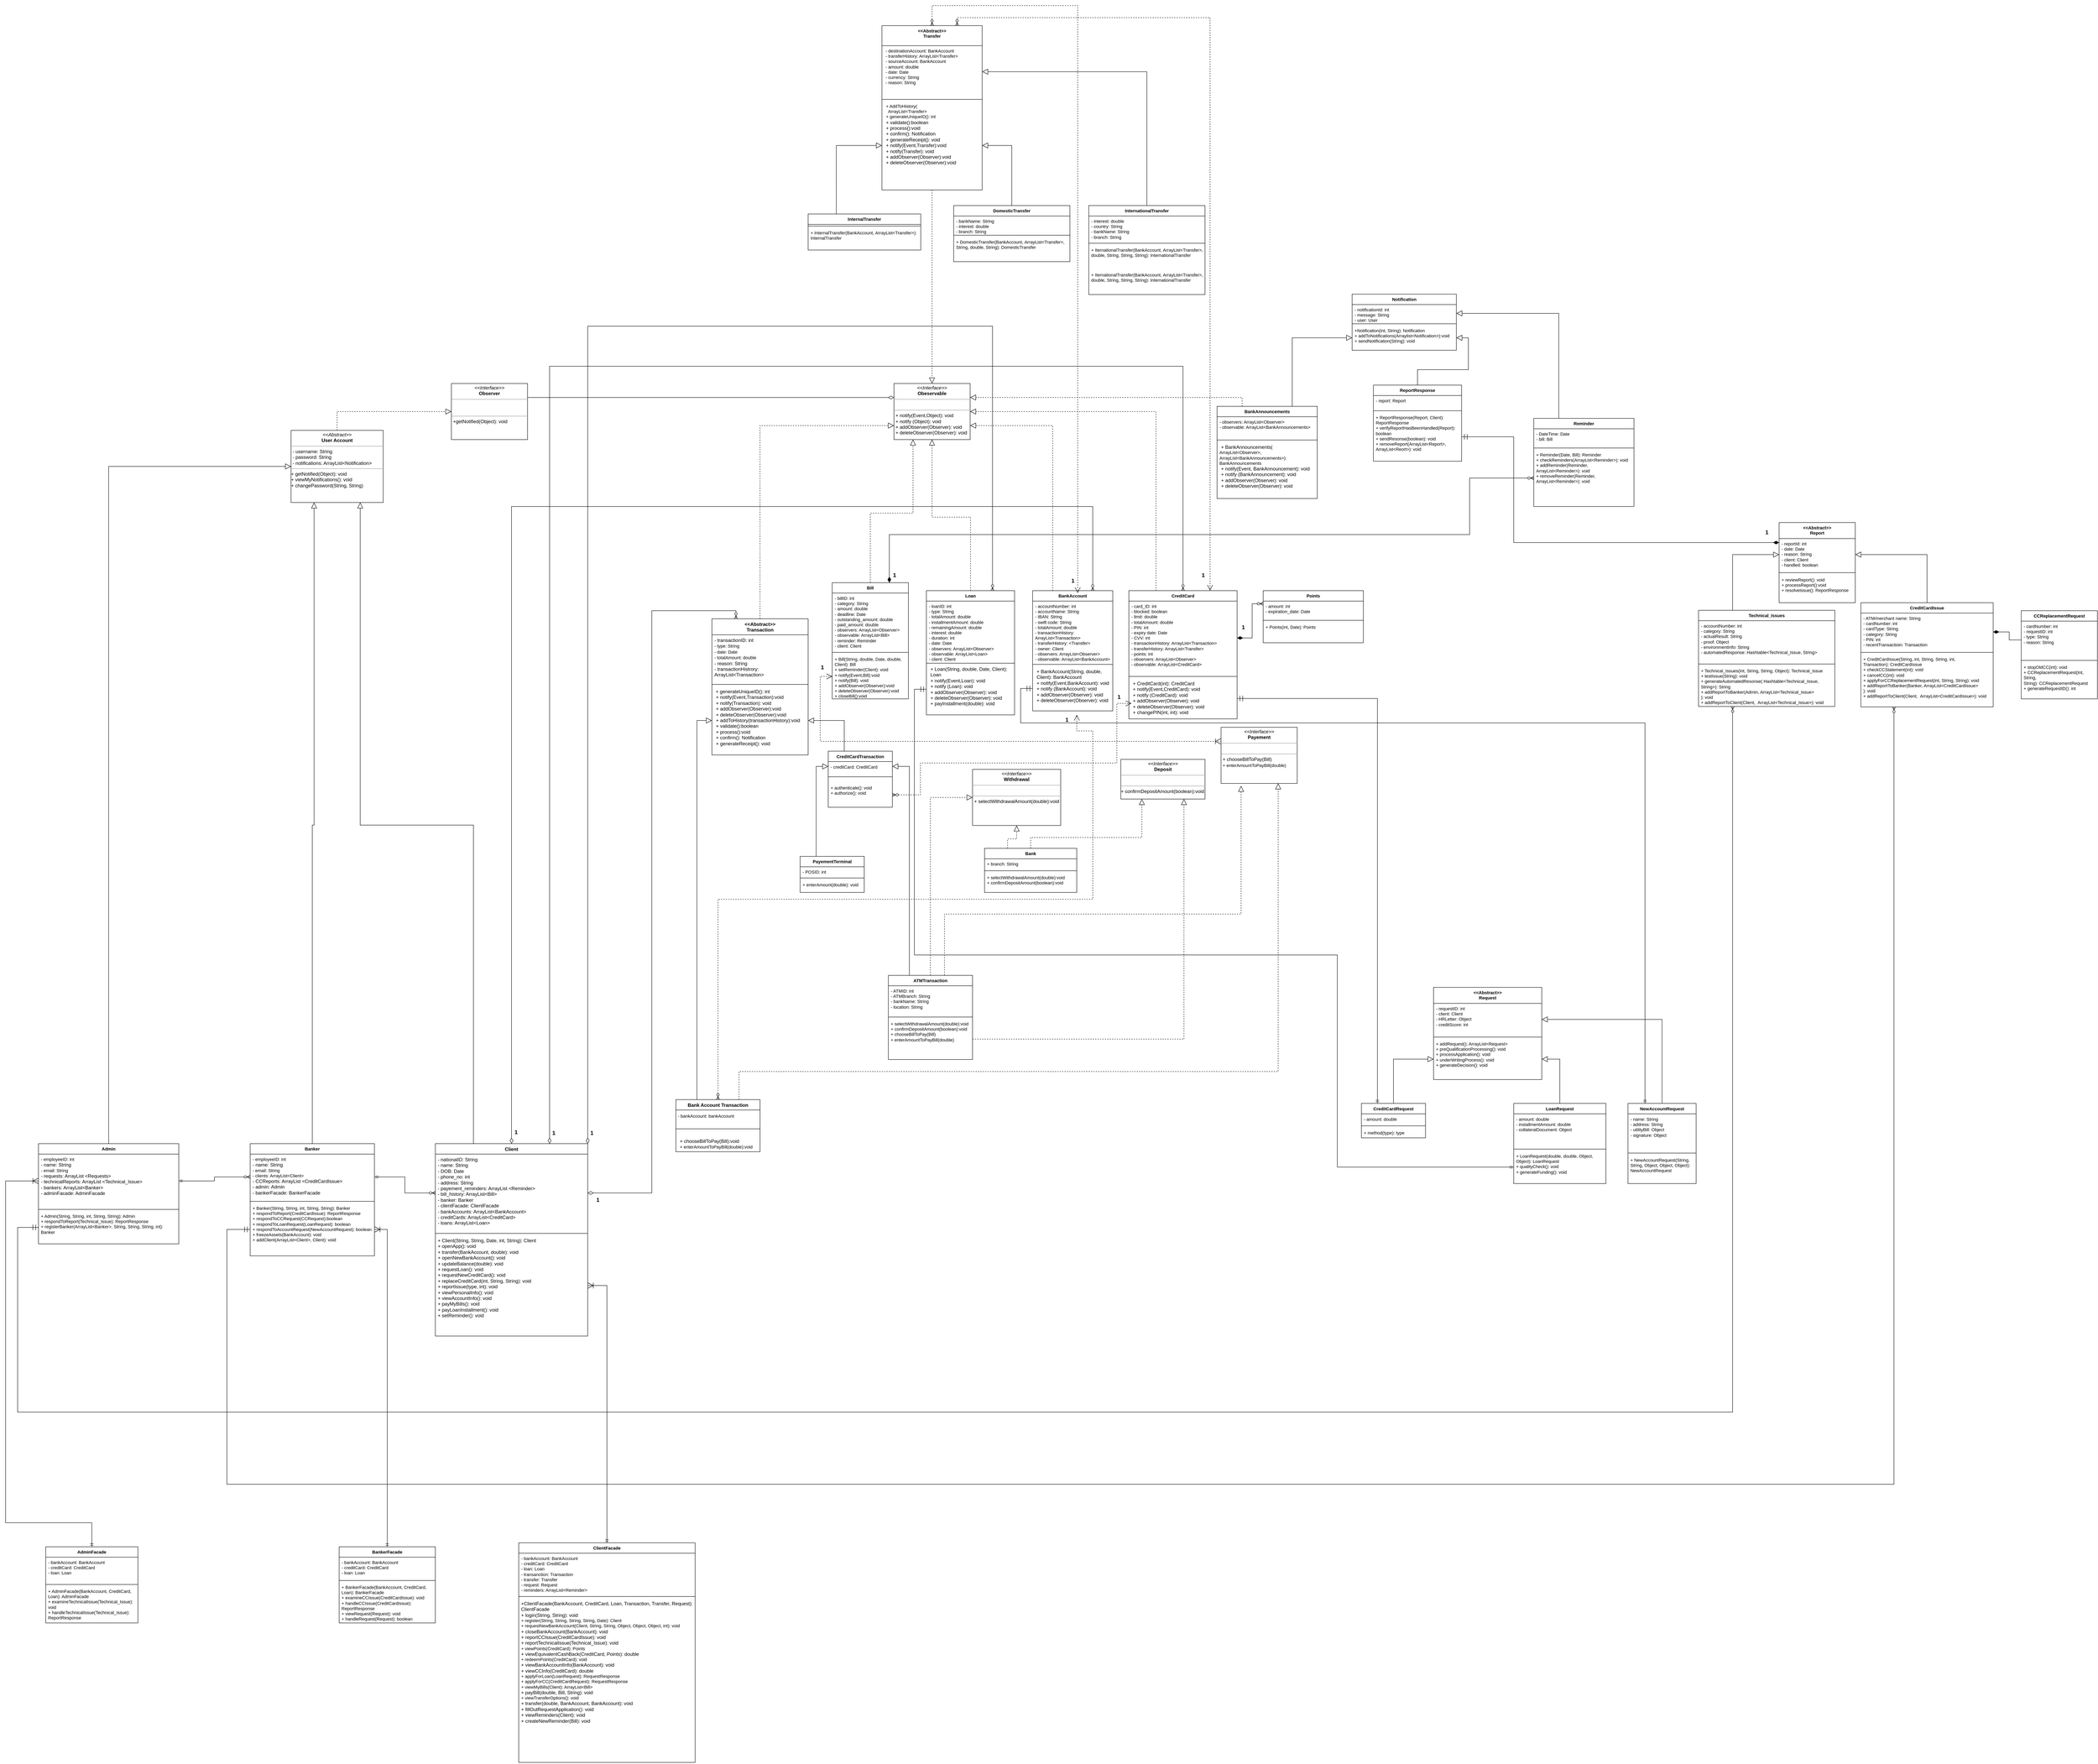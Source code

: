 <mxfile version="21.2.8" type="device">
  <diagram id="C5RBs43oDa-KdzZeNtuy" name="Page-1">
    <mxGraphModel dx="3787" dy="2923" grid="1" gridSize="10" guides="1" tooltips="1" connect="1" arrows="1" fold="1" page="1" pageScale="1" pageWidth="827" pageHeight="1169" math="0" shadow="0">
      <root>
        <mxCell id="WIyWlLk6GJQsqaUBKTNV-0" />
        <mxCell id="WIyWlLk6GJQsqaUBKTNV-1" parent="WIyWlLk6GJQsqaUBKTNV-0" />
        <mxCell id="6XWxKWqNvl6f0mUYp3Sk-95" style="edgeStyle=orthogonalEdgeStyle;shape=connector;rounded=0;orthogonalLoop=1;jettySize=auto;html=1;exitX=0.25;exitY=0;exitDx=0;exitDy=0;entryX=1;entryY=0.5;entryDx=0;entryDy=0;labelBackgroundColor=default;strokeColor=default;fontFamily=Helvetica;fontSize=11;fontColor=default;endArrow=block;endFill=0;endSize=12;dashed=1;" parent="WIyWlLk6GJQsqaUBKTNV-1" source="BdIe7pQZbIdlUtJbYOtH-32" target="Jg6WIIe36nLP46H_wk64-1" edge="1">
          <mxGeometry relative="1" as="geometry" />
        </mxCell>
        <mxCell id="BdIe7pQZbIdlUtJbYOtH-32" value="CreditCard" style="swimlane;fontStyle=1;align=center;verticalAlign=top;childLayout=stackLayout;horizontal=1;startSize=26;horizontalStack=0;resizeParent=1;resizeParentMax=0;resizeLast=0;collapsible=1;marginBottom=0;whiteSpace=wrap;html=1;fontFamily=Helvetica;fontSize=11;fontColor=default;" parent="WIyWlLk6GJQsqaUBKTNV-1" vertex="1">
          <mxGeometry x="2062" y="374" width="270" height="320" as="geometry" />
        </mxCell>
        <mxCell id="BdIe7pQZbIdlUtJbYOtH-33" value="- card_ID: int&lt;br&gt;- blocked: boolean&lt;br&gt;- limit: double&lt;br&gt;- totalAmount: double&lt;br&gt;- PIN: int&lt;br&gt;- expiry date: Date&lt;br&gt;- CVV: int&lt;br&gt;- transactionHistory: ArrayList&amp;lt;Transaction&amp;gt;&lt;br&gt;- transferHistory: ArrayList&amp;lt;Transfer&amp;gt;&lt;br&gt;- points: int&lt;br&gt;- observers: ArrayList&amp;lt;Observer&amp;gt;&lt;br style=&quot;border-color: var(--border-color);&quot;&gt;- observable: ArrayList&amp;lt;CreditCard&amp;gt;" style="text;strokeColor=none;fillColor=none;align=left;verticalAlign=top;spacingLeft=4;spacingRight=4;overflow=hidden;rotatable=0;points=[[0,0.5],[1,0.5]];portConstraint=eastwest;whiteSpace=wrap;html=1;fontSize=11;fontFamily=Helvetica;fontColor=default;" parent="BdIe7pQZbIdlUtJbYOtH-32" vertex="1">
          <mxGeometry y="26" width="270" height="184" as="geometry" />
        </mxCell>
        <mxCell id="BdIe7pQZbIdlUtJbYOtH-34" value="" style="line;strokeWidth=1;fillColor=none;align=left;verticalAlign=middle;spacingTop=-1;spacingLeft=3;spacingRight=3;rotatable=0;labelPosition=right;points=[];portConstraint=eastwest;strokeColor=inherit;fontFamily=Helvetica;fontSize=11;fontColor=default;" parent="BdIe7pQZbIdlUtJbYOtH-32" vertex="1">
          <mxGeometry y="210" width="270" height="8" as="geometry" />
        </mxCell>
        <mxCell id="BdIe7pQZbIdlUtJbYOtH-35" value="&lt;p style=&quot;border-color: var(--border-color); font-size: 12px; margin: 0px 0px 0px 4px;&quot;&gt;+ CreditCard(int): CreditCard&lt;/p&gt;&lt;p style=&quot;border-color: var(--border-color); font-size: 12px; margin: 0px 0px 0px 4px;&quot;&gt;+ notify(Event,CreditCard): void&lt;/p&gt;&lt;p style=&quot;border-color: var(--border-color); font-size: 12px; margin: 0px 0px 0px 4px;&quot;&gt;+ notify (CreditCard): void&lt;/p&gt;&lt;p style=&quot;border-color: var(--border-color); font-size: 12px; margin: 0px 0px 0px 4px;&quot;&gt;+ addObserver(Observer): void&lt;/p&gt;&lt;p style=&quot;border-color: var(--border-color); font-size: 12px; margin: 0px 0px 0px 4px;&quot;&gt;+ deleteObserver(Observer): void&lt;/p&gt;&lt;p style=&quot;border-color: var(--border-color); font-size: 12px; margin: 0px 0px 0px 4px;&quot;&gt;+ changePIN(int, int): void&lt;/p&gt;" style="text;strokeColor=none;fillColor=none;align=left;verticalAlign=top;spacingLeft=4;spacingRight=4;overflow=hidden;rotatable=0;points=[[0,0.5],[1,0.5]];portConstraint=eastwest;whiteSpace=wrap;html=1;fontSize=11;fontFamily=Helvetica;fontColor=default;" parent="BdIe7pQZbIdlUtJbYOtH-32" vertex="1">
          <mxGeometry y="218" width="270" height="102" as="geometry" />
        </mxCell>
        <mxCell id="6XWxKWqNvl6f0mUYp3Sk-101" style="edgeStyle=orthogonalEdgeStyle;shape=connector;rounded=0;orthogonalLoop=1;jettySize=auto;html=1;exitX=0.5;exitY=0;exitDx=0;exitDy=0;entryX=0.5;entryY=1;entryDx=0;entryDy=0;labelBackgroundColor=default;strokeColor=default;fontFamily=Helvetica;fontSize=11;fontColor=default;endArrow=block;endFill=0;endSize=12;dashed=1;" parent="WIyWlLk6GJQsqaUBKTNV-1" source="BdIe7pQZbIdlUtJbYOtH-36" target="Jg6WIIe36nLP46H_wk64-1" edge="1">
          <mxGeometry relative="1" as="geometry" />
        </mxCell>
        <mxCell id="w6KHfwIMVfpAIwhkomck-9" style="edgeStyle=orthogonalEdgeStyle;rounded=0;orthogonalLoop=1;jettySize=auto;html=1;exitX=0.75;exitY=0;exitDx=0;exitDy=0;entryX=1;entryY=0;entryDx=0;entryDy=0;endArrow=diamondThin;endFill=0;endSize=12;startSize=6;startArrow=ERzeroToMany;startFill=0;" parent="WIyWlLk6GJQsqaUBKTNV-1" source="BdIe7pQZbIdlUtJbYOtH-36" target="6XWxKWqNvl6f0mUYp3Sk-289" edge="1">
          <mxGeometry relative="1" as="geometry">
            <Array as="points">
              <mxPoint x="1722" y="-286" />
              <mxPoint x="712" y="-286" />
            </Array>
          </mxGeometry>
        </mxCell>
        <mxCell id="BdIe7pQZbIdlUtJbYOtH-36" value="Loan" style="swimlane;fontStyle=1;align=center;verticalAlign=top;childLayout=stackLayout;horizontal=1;startSize=26;horizontalStack=0;resizeParent=1;resizeParentMax=0;resizeLast=0;collapsible=1;marginBottom=0;whiteSpace=wrap;html=1;fontFamily=Helvetica;fontSize=11;fontColor=default;" parent="WIyWlLk6GJQsqaUBKTNV-1" vertex="1">
          <mxGeometry x="1556.89" y="374" width="220" height="310" as="geometry" />
        </mxCell>
        <mxCell id="BdIe7pQZbIdlUtJbYOtH-37" value="- loanID: int&lt;br&gt;- type: String&lt;br&gt;- totalAmount: double&lt;br&gt;- installmentAmount: double&lt;br&gt;- remainingAmount: double&lt;br&gt;- interest: double&lt;br&gt;- duration: int&lt;br&gt;- date: Date&lt;br&gt;- observers: ArrayList&amp;lt;Observer&amp;gt;&lt;br style=&quot;border-color: var(--border-color);&quot;&gt;- observable: ArrayList&amp;lt;Loan&amp;gt;&lt;br&gt;- client: Client" style="text;strokeColor=none;fillColor=none;align=left;verticalAlign=top;spacingLeft=4;spacingRight=4;overflow=hidden;rotatable=0;points=[[0,0.5],[1,0.5]];portConstraint=eastwest;whiteSpace=wrap;html=1;fontSize=11;fontFamily=Helvetica;fontColor=default;" parent="BdIe7pQZbIdlUtJbYOtH-36" vertex="1">
          <mxGeometry y="26" width="220" height="154" as="geometry" />
        </mxCell>
        <mxCell id="BdIe7pQZbIdlUtJbYOtH-38" value="" style="line;strokeWidth=1;fillColor=none;align=left;verticalAlign=middle;spacingTop=-1;spacingLeft=3;spacingRight=3;rotatable=0;labelPosition=right;points=[];portConstraint=eastwest;strokeColor=inherit;fontFamily=Helvetica;fontSize=11;fontColor=default;" parent="BdIe7pQZbIdlUtJbYOtH-36" vertex="1">
          <mxGeometry y="180" width="220" height="2" as="geometry" />
        </mxCell>
        <mxCell id="BdIe7pQZbIdlUtJbYOtH-39" value="&lt;p style=&quot;border-color: var(--border-color); font-size: 12px; margin: 0px 0px 0px 4px;&quot;&gt;+ Loan(String, double, Date, Client): Loan&lt;/p&gt;&lt;p style=&quot;border-color: var(--border-color); font-size: 12px; margin: 0px 0px 0px 4px;&quot;&gt;+ notify(Event,Loan): void&lt;/p&gt;&lt;p style=&quot;border-color: var(--border-color); font-size: 12px; margin: 0px 0px 0px 4px;&quot;&gt;+ notify (Loan): void&lt;/p&gt;&lt;p style=&quot;border-color: var(--border-color); font-size: 12px; margin: 0px 0px 0px 4px;&quot;&gt;+ addObserver(Observer): void&lt;/p&gt;&lt;p style=&quot;border-color: var(--border-color); font-size: 12px; margin: 0px 0px 0px 4px;&quot;&gt;+ deleteObserver(Observer): void&lt;/p&gt;&lt;p style=&quot;border-color: var(--border-color); font-size: 12px; margin: 0px 0px 0px 4px;&quot;&gt;+ payInstallment(double): void&lt;/p&gt;" style="text;strokeColor=none;fillColor=none;align=left;verticalAlign=top;spacingLeft=4;spacingRight=4;overflow=hidden;rotatable=0;points=[[0,0.5],[1,0.5]];portConstraint=eastwest;whiteSpace=wrap;html=1;fontSize=11;fontFamily=Helvetica;fontColor=default;" parent="BdIe7pQZbIdlUtJbYOtH-36" vertex="1">
          <mxGeometry y="182" width="220" height="128" as="geometry" />
        </mxCell>
        <mxCell id="6XWxKWqNvl6f0mUYp3Sk-102" style="edgeStyle=orthogonalEdgeStyle;shape=connector;rounded=0;orthogonalLoop=1;jettySize=auto;html=1;exitX=0.25;exitY=0;exitDx=0;exitDy=0;entryX=1;entryY=0.75;entryDx=0;entryDy=0;labelBackgroundColor=default;strokeColor=default;fontFamily=Helvetica;fontSize=11;fontColor=default;endArrow=block;endFill=0;endSize=12;dashed=1;" parent="WIyWlLk6GJQsqaUBKTNV-1" source="BdIe7pQZbIdlUtJbYOtH-40" target="Jg6WIIe36nLP46H_wk64-1" edge="1">
          <mxGeometry relative="1" as="geometry">
            <Array as="points">
              <mxPoint x="1872" y="374" />
              <mxPoint x="1872" y="-38" />
            </Array>
          </mxGeometry>
        </mxCell>
        <mxCell id="w6KHfwIMVfpAIwhkomck-3" style="edgeStyle=orthogonalEdgeStyle;rounded=0;orthogonalLoop=1;jettySize=auto;html=1;exitX=0.75;exitY=0;exitDx=0;exitDy=0;entryX=0.5;entryY=0;entryDx=0;entryDy=0;endArrow=diamondThin;endFill=0;endSize=12;startArrow=ERzeroToMany;startFill=0;" parent="WIyWlLk6GJQsqaUBKTNV-1" source="BdIe7pQZbIdlUtJbYOtH-40" target="6XWxKWqNvl6f0mUYp3Sk-289" edge="1">
          <mxGeometry relative="1" as="geometry">
            <Array as="points">
              <mxPoint x="1972" y="374" />
              <mxPoint x="1972" y="164" />
              <mxPoint x="522" y="164" />
            </Array>
          </mxGeometry>
        </mxCell>
        <mxCell id="BdIe7pQZbIdlUtJbYOtH-40" value="BankAccount" style="swimlane;fontStyle=1;align=center;verticalAlign=top;childLayout=stackLayout;horizontal=1;startSize=26;horizontalStack=0;resizeParent=1;resizeParentMax=0;resizeLast=0;collapsible=1;marginBottom=0;whiteSpace=wrap;html=1;fontFamily=Helvetica;fontSize=11;fontColor=default;" parent="WIyWlLk6GJQsqaUBKTNV-1" vertex="1">
          <mxGeometry x="1821.89" y="374" width="200" height="300" as="geometry" />
        </mxCell>
        <mxCell id="BdIe7pQZbIdlUtJbYOtH-41" value="- accountNumber: int&lt;br&gt;- accountName: String&lt;br&gt;- IBAN: String&lt;br&gt;- swift code: String&lt;br&gt;- totalAmount: double&lt;br&gt;- transactionHistory: ArrayList&amp;lt;Transaction&amp;gt;&lt;br&gt;- transferHistory: &amp;lt;Transfer&amp;gt;&lt;br&gt;- owner: Client&lt;br&gt;- observers: ArrayList&amp;lt;Observer&amp;gt;&lt;br style=&quot;border-color: var(--border-color);&quot;&gt;- observable: ArrayList&amp;lt;BankAccount&amp;gt;" style="text;strokeColor=none;fillColor=none;align=left;verticalAlign=top;spacingLeft=4;spacingRight=4;overflow=hidden;rotatable=0;points=[[0,0.5],[1,0.5]];portConstraint=eastwest;whiteSpace=wrap;html=1;fontSize=11;fontFamily=Helvetica;fontColor=default;" parent="BdIe7pQZbIdlUtJbYOtH-40" vertex="1">
          <mxGeometry y="26" width="200" height="154" as="geometry" />
        </mxCell>
        <mxCell id="BdIe7pQZbIdlUtJbYOtH-42" value="" style="line;strokeWidth=1;fillColor=none;align=left;verticalAlign=middle;spacingTop=-1;spacingLeft=3;spacingRight=3;rotatable=0;labelPosition=right;points=[];portConstraint=eastwest;strokeColor=inherit;fontFamily=Helvetica;fontSize=11;fontColor=default;" parent="BdIe7pQZbIdlUtJbYOtH-40" vertex="1">
          <mxGeometry y="180" width="200" height="8" as="geometry" />
        </mxCell>
        <mxCell id="BdIe7pQZbIdlUtJbYOtH-43" value="&lt;p style=&quot;border-color: var(--border-color); font-size: 12px; margin: 0px 0px 0px 4px;&quot;&gt;+ BankAccount(String, double, Client): BankAccount&lt;/p&gt;&lt;p style=&quot;border-color: var(--border-color); font-size: 12px; margin: 0px 0px 0px 4px;&quot;&gt;+ notify(Event,BankAccount): void&lt;/p&gt;&lt;p style=&quot;border-color: var(--border-color); font-size: 12px; margin: 0px 0px 0px 4px;&quot;&gt;+ notify (BankAccount): void&lt;/p&gt;&lt;p style=&quot;border-color: var(--border-color); font-size: 12px; margin: 0px 0px 0px 4px;&quot;&gt;+ addObserver(Observer): void&lt;/p&gt;&lt;p style=&quot;border-color: var(--border-color); font-size: 12px; margin: 0px 0px 0px 4px;&quot;&gt;+ deleteObserver(Observer): void&lt;/p&gt;&lt;p style=&quot;border-color: var(--border-color); font-size: 12px; margin: 0px 0px 0px 4px;&quot;&gt;&lt;br&gt;&lt;/p&gt;" style="text;strokeColor=none;fillColor=none;align=left;verticalAlign=top;spacingLeft=4;spacingRight=4;overflow=hidden;rotatable=0;points=[[0,0.5],[1,0.5]];portConstraint=eastwest;whiteSpace=wrap;html=1;fontSize=11;fontFamily=Helvetica;fontColor=default;" parent="BdIe7pQZbIdlUtJbYOtH-40" vertex="1">
          <mxGeometry y="188" width="200" height="112" as="geometry" />
        </mxCell>
        <mxCell id="6XWxKWqNvl6f0mUYp3Sk-98" style="edgeStyle=orthogonalEdgeStyle;shape=connector;rounded=0;orthogonalLoop=1;jettySize=auto;html=1;exitX=0.25;exitY=0;exitDx=0;exitDy=0;entryX=1;entryY=0.5;entryDx=0;entryDy=0;labelBackgroundColor=default;strokeColor=default;fontFamily=Helvetica;fontSize=11;fontColor=default;endArrow=block;endFill=0;endSize=12;" parent="WIyWlLk6GJQsqaUBKTNV-1" source="BdIe7pQZbIdlUtJbYOtH-60" target="BdIe7pQZbIdlUtJbYOtH-65" edge="1">
          <mxGeometry relative="1" as="geometry" />
        </mxCell>
        <mxCell id="BdIe7pQZbIdlUtJbYOtH-60" value="Reminder" style="swimlane;fontStyle=1;align=center;verticalAlign=top;childLayout=stackLayout;horizontal=1;startSize=26;horizontalStack=0;resizeParent=1;resizeParentMax=0;resizeLast=0;collapsible=1;marginBottom=0;whiteSpace=wrap;html=1;fontFamily=Helvetica;fontSize=11;fontColor=default;" parent="WIyWlLk6GJQsqaUBKTNV-1" vertex="1">
          <mxGeometry x="3072" y="-56" width="250" height="220" as="geometry" />
        </mxCell>
        <mxCell id="BdIe7pQZbIdlUtJbYOtH-61" value="- DateTime: Date&lt;br&gt;- bill: Bill&lt;br&gt;" style="text;strokeColor=none;fillColor=none;align=left;verticalAlign=top;spacingLeft=4;spacingRight=4;overflow=hidden;rotatable=0;points=[[0,0.5],[1,0.5]];portConstraint=eastwest;whiteSpace=wrap;html=1;fontSize=11;fontFamily=Helvetica;fontColor=default;" parent="BdIe7pQZbIdlUtJbYOtH-60" vertex="1">
          <mxGeometry y="26" width="250" height="44" as="geometry" />
        </mxCell>
        <mxCell id="BdIe7pQZbIdlUtJbYOtH-62" value="" style="line;strokeWidth=1;fillColor=none;align=left;verticalAlign=middle;spacingTop=-1;spacingLeft=3;spacingRight=3;rotatable=0;labelPosition=right;points=[];portConstraint=eastwest;strokeColor=inherit;fontFamily=Helvetica;fontSize=11;fontColor=default;" parent="BdIe7pQZbIdlUtJbYOtH-60" vertex="1">
          <mxGeometry y="70" width="250" height="8" as="geometry" />
        </mxCell>
        <mxCell id="BdIe7pQZbIdlUtJbYOtH-63" value="+ Reminder(Date, Bill): Reminder&lt;br&gt;+ checkReminders(ArrayList&amp;lt;Reminder&amp;gt;): void&lt;br&gt;+ addReminder(Reminder, ArrayList&amp;lt;Reminder&amp;gt;): void&lt;br&gt;+ removeReminder(Reminder, ArrayList&amp;lt;Reminder&amp;gt;): void" style="text;strokeColor=none;fillColor=none;align=left;verticalAlign=top;spacingLeft=4;spacingRight=4;overflow=hidden;rotatable=0;points=[[0,0.5],[1,0.5]];portConstraint=eastwest;whiteSpace=wrap;html=1;fontSize=11;fontFamily=Helvetica;fontColor=default;" parent="BdIe7pQZbIdlUtJbYOtH-60" vertex="1">
          <mxGeometry y="78" width="250" height="142" as="geometry" />
        </mxCell>
        <mxCell id="BdIe7pQZbIdlUtJbYOtH-64" value="Notification" style="swimlane;fontStyle=1;align=center;verticalAlign=top;childLayout=stackLayout;horizontal=1;startSize=26;horizontalStack=0;resizeParent=1;resizeParentMax=0;resizeLast=0;collapsible=1;marginBottom=0;whiteSpace=wrap;html=1;fontFamily=Helvetica;fontSize=11;fontColor=default;" parent="WIyWlLk6GJQsqaUBKTNV-1" vertex="1">
          <mxGeometry x="2618.89" y="-366" width="260" height="140" as="geometry" />
        </mxCell>
        <mxCell id="BdIe7pQZbIdlUtJbYOtH-65" value="- notificationId: int&lt;br&gt;- message: String&lt;br&gt;- user: User" style="text;strokeColor=none;fillColor=none;align=left;verticalAlign=top;spacingLeft=4;spacingRight=4;overflow=hidden;rotatable=0;points=[[0,0.5],[1,0.5]];portConstraint=eastwest;whiteSpace=wrap;html=1;fontSize=11;fontFamily=Helvetica;fontColor=default;" parent="BdIe7pQZbIdlUtJbYOtH-64" vertex="1">
          <mxGeometry y="26" width="260" height="44" as="geometry" />
        </mxCell>
        <mxCell id="BdIe7pQZbIdlUtJbYOtH-66" value="" style="line;strokeWidth=1;fillColor=none;align=left;verticalAlign=middle;spacingTop=-1;spacingLeft=3;spacingRight=3;rotatable=0;labelPosition=right;points=[];portConstraint=eastwest;strokeColor=inherit;fontFamily=Helvetica;fontSize=11;fontColor=default;" parent="BdIe7pQZbIdlUtJbYOtH-64" vertex="1">
          <mxGeometry y="70" width="260" height="8" as="geometry" />
        </mxCell>
        <mxCell id="BdIe7pQZbIdlUtJbYOtH-67" value="+Notification(int, String): Notification&lt;br&gt;+ addToNotifications(Arraylist&amp;lt;Notification&amp;gt;):void&lt;br&gt;+ sendNotification(String): void" style="text;strokeColor=none;fillColor=none;align=left;verticalAlign=top;spacingLeft=4;spacingRight=4;overflow=hidden;rotatable=0;points=[[0,0.5],[1,0.5]];portConstraint=eastwest;whiteSpace=wrap;html=1;fontSize=11;fontFamily=Helvetica;fontColor=default;" parent="BdIe7pQZbIdlUtJbYOtH-64" vertex="1">
          <mxGeometry y="78" width="260" height="62" as="geometry" />
        </mxCell>
        <mxCell id="Jg6WIIe36nLP46H_wk64-6" style="edgeStyle=orthogonalEdgeStyle;rounded=0;orthogonalLoop=1;jettySize=auto;html=1;exitX=0.5;exitY=0;exitDx=0;exitDy=0;entryX=1;entryY=0.5;entryDx=0;entryDy=0;endArrow=block;endFill=0;endSize=12;" parent="WIyWlLk6GJQsqaUBKTNV-1" source="BdIe7pQZbIdlUtJbYOtH-68" target="BdIe7pQZbIdlUtJbYOtH-67" edge="1">
          <mxGeometry relative="1" as="geometry" />
        </mxCell>
        <mxCell id="BdIe7pQZbIdlUtJbYOtH-68" value="ReportResponse" style="swimlane;fontStyle=1;align=center;verticalAlign=top;childLayout=stackLayout;horizontal=1;startSize=26;horizontalStack=0;resizeParent=1;resizeParentMax=0;resizeLast=0;collapsible=1;marginBottom=0;whiteSpace=wrap;html=1;fontFamily=Helvetica;fontSize=11;fontColor=default;" parent="WIyWlLk6GJQsqaUBKTNV-1" vertex="1">
          <mxGeometry x="2672" y="-139" width="220" height="190" as="geometry" />
        </mxCell>
        <mxCell id="BdIe7pQZbIdlUtJbYOtH-69" value="- report: Report" style="text;strokeColor=none;fillColor=none;align=left;verticalAlign=top;spacingLeft=4;spacingRight=4;overflow=hidden;rotatable=0;points=[[0,0.5],[1,0.5]];portConstraint=eastwest;whiteSpace=wrap;html=1;fontSize=11;fontFamily=Helvetica;fontColor=default;" parent="BdIe7pQZbIdlUtJbYOtH-68" vertex="1">
          <mxGeometry y="26" width="220" height="34" as="geometry" />
        </mxCell>
        <mxCell id="BdIe7pQZbIdlUtJbYOtH-70" value="" style="line;strokeWidth=1;fillColor=none;align=left;verticalAlign=middle;spacingTop=-1;spacingLeft=3;spacingRight=3;rotatable=0;labelPosition=right;points=[];portConstraint=eastwest;strokeColor=inherit;fontFamily=Helvetica;fontSize=11;fontColor=default;" parent="BdIe7pQZbIdlUtJbYOtH-68" vertex="1">
          <mxGeometry y="60" width="220" height="8" as="geometry" />
        </mxCell>
        <mxCell id="BdIe7pQZbIdlUtJbYOtH-71" value="+ ReportResponse(Report, Client): ReportResponse&lt;br&gt;+ verifyReportHasBeenHandled(Report): boolean&lt;br&gt;+ sendResonse(boolean): void&lt;br&gt;+ removeReport(ArrayList&amp;lt;Report&amp;gt;, ArrayList&amp;lt;Reort&amp;gt;): void" style="text;strokeColor=none;fillColor=none;align=left;verticalAlign=top;spacingLeft=4;spacingRight=4;overflow=hidden;rotatable=0;points=[[0,0.5],[1,0.5]];portConstraint=eastwest;whiteSpace=wrap;html=1;fontSize=11;fontFamily=Helvetica;fontColor=default;" parent="BdIe7pQZbIdlUtJbYOtH-68" vertex="1">
          <mxGeometry y="68" width="220" height="122" as="geometry" />
        </mxCell>
        <mxCell id="6XWxKWqNvl6f0mUYp3Sk-97" style="edgeStyle=orthogonalEdgeStyle;shape=connector;rounded=0;orthogonalLoop=1;jettySize=auto;html=1;exitX=0.75;exitY=0;exitDx=0;exitDy=0;entryX=0;entryY=0.5;entryDx=0;entryDy=0;labelBackgroundColor=default;strokeColor=default;fontFamily=Helvetica;fontSize=11;fontColor=default;endArrow=block;endFill=0;endSize=12;" parent="WIyWlLk6GJQsqaUBKTNV-1" source="BdIe7pQZbIdlUtJbYOtH-75" target="BdIe7pQZbIdlUtJbYOtH-67" edge="1">
          <mxGeometry relative="1" as="geometry" />
        </mxCell>
        <mxCell id="6XWxKWqNvl6f0mUYp3Sk-99" style="edgeStyle=orthogonalEdgeStyle;shape=connector;rounded=0;orthogonalLoop=1;jettySize=auto;html=1;exitX=0.25;exitY=0;exitDx=0;exitDy=0;entryX=1;entryY=0.25;entryDx=0;entryDy=0;labelBackgroundColor=default;strokeColor=default;fontFamily=Helvetica;fontSize=11;fontColor=default;endArrow=block;endFill=0;endSize=12;dashed=1;" parent="WIyWlLk6GJQsqaUBKTNV-1" source="BdIe7pQZbIdlUtJbYOtH-75" target="Jg6WIIe36nLP46H_wk64-1" edge="1">
          <mxGeometry relative="1" as="geometry" />
        </mxCell>
        <mxCell id="BdIe7pQZbIdlUtJbYOtH-75" value="BankAnnouncements" style="swimlane;fontStyle=1;align=center;verticalAlign=top;childLayout=stackLayout;horizontal=1;startSize=26;horizontalStack=0;resizeParent=1;resizeParentMax=0;resizeLast=0;collapsible=1;marginBottom=0;whiteSpace=wrap;html=1;fontFamily=Helvetica;fontSize=11;fontColor=default;" parent="WIyWlLk6GJQsqaUBKTNV-1" vertex="1">
          <mxGeometry x="2282.0" y="-86" width="250" height="230" as="geometry" />
        </mxCell>
        <mxCell id="BdIe7pQZbIdlUtJbYOtH-76" value="- observers: ArrayList&amp;lt;Observer&amp;gt;&lt;br style=&quot;border-color: var(--border-color);&quot;&gt;- observable: ArrayList&amp;lt;BankAnnouncements&amp;gt;&lt;br&gt;" style="text;strokeColor=none;fillColor=none;align=left;verticalAlign=top;spacingLeft=4;spacingRight=4;overflow=hidden;rotatable=0;points=[[0,0.5],[1,0.5]];portConstraint=eastwest;whiteSpace=wrap;html=1;fontSize=11;fontFamily=Helvetica;fontColor=default;" parent="BdIe7pQZbIdlUtJbYOtH-75" vertex="1">
          <mxGeometry y="26" width="250" height="54" as="geometry" />
        </mxCell>
        <mxCell id="BdIe7pQZbIdlUtJbYOtH-77" value="" style="line;strokeWidth=1;fillColor=none;align=left;verticalAlign=middle;spacingTop=-1;spacingLeft=3;spacingRight=3;rotatable=0;labelPosition=right;points=[];portConstraint=eastwest;strokeColor=inherit;fontFamily=Helvetica;fontSize=11;fontColor=default;" parent="BdIe7pQZbIdlUtJbYOtH-75" vertex="1">
          <mxGeometry y="80" width="250" height="8" as="geometry" />
        </mxCell>
        <mxCell id="BdIe7pQZbIdlUtJbYOtH-78" value="&lt;p style=&quot;border-color: var(--border-color); font-size: 12px; margin: 0px 0px 0px 4px;&quot;&gt;+ BankAnnouncements(&lt;/p&gt;ArrayList&amp;lt;Observer&amp;gt;, ArrayList&amp;lt;BankAnnouncements&amp;gt;): BankAnnouncements&lt;p style=&quot;border-color: var(--border-color); font-size: 12px; margin: 0px 0px 0px 4px;&quot;&gt;+ notify(Event, BankAnnouncement): void&lt;/p&gt;&lt;p style=&quot;border-color: var(--border-color); font-size: 12px; margin: 0px 0px 0px 4px;&quot;&gt;+ notify (BankAnnouncement): void&lt;/p&gt;&lt;p style=&quot;border-color: var(--border-color); font-size: 12px; margin: 0px 0px 0px 4px;&quot;&gt;+ addObserver(Observer): void&lt;/p&gt;&lt;p style=&quot;border-color: var(--border-color); font-size: 12px; margin: 0px 0px 0px 4px;&quot;&gt;+ deleteObserver(Observer): void&lt;/p&gt;" style="text;strokeColor=none;fillColor=none;align=left;verticalAlign=top;spacingLeft=4;spacingRight=4;overflow=hidden;rotatable=0;points=[[0,0.5],[1,0.5]];portConstraint=eastwest;whiteSpace=wrap;html=1;fontSize=11;fontFamily=Helvetica;fontColor=default;" parent="BdIe7pQZbIdlUtJbYOtH-75" vertex="1">
          <mxGeometry y="88" width="250" height="142" as="geometry" />
        </mxCell>
        <mxCell id="Jg6WIIe36nLP46H_wk64-1" value="&lt;p style=&quot;margin:0px;margin-top:4px;text-align:center;&quot;&gt;&lt;i&gt;&amp;lt;&amp;lt;Interface&amp;gt;&amp;gt;&lt;/i&gt;&lt;br&gt;&lt;b&gt;Obeservable&lt;/b&gt;&lt;/p&gt;&lt;hr size=&quot;1&quot;&gt;&lt;p style=&quot;margin:0px;margin-left:4px;&quot;&gt;&lt;br&gt;&lt;/p&gt;&lt;hr size=&quot;1&quot;&gt;&lt;p style=&quot;margin:0px;margin-left:4px;&quot;&gt;+ notify(Event,Object): void&lt;/p&gt;&lt;p style=&quot;margin:0px;margin-left:4px;&quot;&gt;+ notify (Object): void&lt;/p&gt;&lt;p style=&quot;margin:0px;margin-left:4px;&quot;&gt;+ addObserver(Observer): void&lt;/p&gt;&lt;p style=&quot;margin:0px;margin-left:4px;&quot;&gt;+ deleteObserver(Observer): void&lt;/p&gt;&lt;p style=&quot;margin:0px;margin-left:4px;&quot;&gt;&lt;br&gt;&lt;/p&gt;" style="verticalAlign=top;align=left;overflow=fill;fontSize=12;fontFamily=Helvetica;html=1;whiteSpace=wrap;" parent="WIyWlLk6GJQsqaUBKTNV-1" vertex="1">
          <mxGeometry x="1476" y="-143" width="190" height="140" as="geometry" />
        </mxCell>
        <mxCell id="Jg6WIIe36nLP46H_wk64-2" value="&lt;p style=&quot;margin:0px;margin-top:4px;text-align:center;&quot;&gt;&lt;i&gt;&amp;lt;&amp;lt;Interface&amp;gt;&amp;gt;&lt;/i&gt;&lt;br&gt;&lt;b&gt;Observer&lt;/b&gt;&lt;/p&gt;&lt;hr size=&quot;1&quot;&gt;&lt;p style=&quot;margin:0px;margin-left:4px;&quot;&gt;&lt;br&gt;&lt;br&gt;&lt;/p&gt;&lt;hr size=&quot;1&quot;&gt;&lt;p style=&quot;margin:0px;margin-left:4px;&quot;&gt;+getNotified(Object): void&lt;/p&gt;" style="verticalAlign=top;align=left;overflow=fill;fontSize=12;fontFamily=Helvetica;html=1;whiteSpace=wrap;" parent="WIyWlLk6GJQsqaUBKTNV-1" vertex="1">
          <mxGeometry x="372" y="-143" width="190" height="140" as="geometry" />
        </mxCell>
        <mxCell id="Jg6WIIe36nLP46H_wk64-27" style="edgeStyle=none;shape=connector;rounded=0;orthogonalLoop=1;jettySize=auto;html=1;labelBackgroundColor=default;strokeColor=default;fontFamily=Helvetica;fontSize=11;fontColor=default;endArrow=diamondThin;endFill=0;endSize=12;exitX=1;exitY=0.25;exitDx=0;exitDy=0;entryX=0;entryY=0.25;entryDx=0;entryDy=0;" parent="WIyWlLk6GJQsqaUBKTNV-1" source="Jg6WIIe36nLP46H_wk64-2" target="Jg6WIIe36nLP46H_wk64-1" edge="1">
          <mxGeometry relative="1" as="geometry">
            <mxPoint x="792" y="-95" as="sourcePoint" />
            <mxPoint x="1575" y="-106" as="targetPoint" />
            <Array as="points">
              <mxPoint x="892" y="-108" />
              <mxPoint x="1022" y="-108" />
            </Array>
          </mxGeometry>
        </mxCell>
        <mxCell id="6XWxKWqNvl6f0mUYp3Sk-87" style="edgeStyle=orthogonalEdgeStyle;shape=connector;rounded=0;orthogonalLoop=1;jettySize=auto;html=1;exitX=0.75;exitY=0;exitDx=0;exitDy=0;entryX=0.75;entryY=1;entryDx=0;entryDy=0;labelBackgroundColor=default;strokeColor=default;fontFamily=Helvetica;fontSize=11;fontColor=default;endArrow=block;endFill=0;endSize=12;dashed=1;" parent="WIyWlLk6GJQsqaUBKTNV-1" source="6XWxKWqNvl6f0mUYp3Sk-7" target="6XWxKWqNvl6f0mUYp3Sk-81" edge="1">
          <mxGeometry relative="1" as="geometry">
            <Array as="points">
              <mxPoint x="1089" y="1574" />
              <mxPoint x="2434" y="1574" />
            </Array>
          </mxGeometry>
        </mxCell>
        <mxCell id="6XWxKWqNvl6f0mUYp3Sk-186" style="edgeStyle=orthogonalEdgeStyle;shape=connector;rounded=0;orthogonalLoop=1;jettySize=auto;html=1;exitX=0.25;exitY=0;exitDx=0;exitDy=0;entryX=0;entryY=0.5;entryDx=0;entryDy=0;labelBackgroundColor=default;strokeColor=default;fontFamily=Helvetica;fontSize=11;fontColor=default;endArrow=block;endFill=0;endSize=12;" parent="WIyWlLk6GJQsqaUBKTNV-1" source="6XWxKWqNvl6f0mUYp3Sk-7" target="6XWxKWqNvl6f0mUYp3Sk-14" edge="1">
          <mxGeometry relative="1" as="geometry" />
        </mxCell>
        <mxCell id="w6KHfwIMVfpAIwhkomck-38" style="edgeStyle=orthogonalEdgeStyle;rounded=0;orthogonalLoop=1;jettySize=auto;html=1;exitX=0.5;exitY=0;exitDx=0;exitDy=0;entryX=0.551;entryY=1.089;entryDx=0;entryDy=0;entryPerimeter=0;endArrow=open;endFill=0;dashed=1;endSize=12;startArrow=ERzeroToMany;startFill=0;" parent="WIyWlLk6GJQsqaUBKTNV-1" source="6XWxKWqNvl6f0mUYp3Sk-7" target="BdIe7pQZbIdlUtJbYOtH-43" edge="1">
          <mxGeometry relative="1" as="geometry">
            <Array as="points">
              <mxPoint x="1037" y="1144" />
              <mxPoint x="1972" y="1144" />
              <mxPoint x="1972" y="724" />
              <mxPoint x="1932" y="724" />
            </Array>
          </mxGeometry>
        </mxCell>
        <mxCell id="6XWxKWqNvl6f0mUYp3Sk-7" value="Bank Account Transaction" style="swimlane;fontStyle=1;align=center;verticalAlign=top;childLayout=stackLayout;horizontal=1;startSize=26;horizontalStack=0;resizeParent=1;resizeParentMax=0;resizeLast=0;collapsible=1;marginBottom=0;whiteSpace=wrap;html=1;" parent="WIyWlLk6GJQsqaUBKTNV-1" vertex="1">
          <mxGeometry x="932.0" y="1644" width="210" height="130" as="geometry" />
        </mxCell>
        <mxCell id="6XWxKWqNvl6f0mUYp3Sk-185" value="&amp;nbsp;- bankAccount: bankAccount" style="text;html=1;align=left;verticalAlign=middle;resizable=0;points=[];autosize=1;strokeColor=none;fillColor=none;fontSize=11;fontFamily=Helvetica;fontColor=default;" parent="6XWxKWqNvl6f0mUYp3Sk-7" vertex="1">
          <mxGeometry y="26" width="210" height="30" as="geometry" />
        </mxCell>
        <mxCell id="6XWxKWqNvl6f0mUYp3Sk-9" value="" style="line;strokeWidth=1;fillColor=none;align=left;verticalAlign=middle;spacingTop=-1;spacingLeft=3;spacingRight=3;rotatable=0;labelPosition=right;points=[];portConstraint=eastwest;strokeColor=inherit;" parent="6XWxKWqNvl6f0mUYp3Sk-7" vertex="1">
          <mxGeometry y="56" width="210" height="34" as="geometry" />
        </mxCell>
        <mxCell id="6XWxKWqNvl6f0mUYp3Sk-10" value="&lt;p style=&quot;border-color: var(--border-color); margin: 0px 0px 0px 4px;&quot;&gt;+ chooseBillToPay(Bill):void&lt;br style=&quot;border-color: var(--border-color); font-size: 11px;&quot;&gt;&lt;span style=&quot;font-size: 11px;&quot;&gt;+ enterAmountToPayBill(double):void&lt;/span&gt;&lt;br&gt;&lt;/p&gt;" style="text;strokeColor=none;fillColor=none;align=left;verticalAlign=top;spacingLeft=4;spacingRight=4;overflow=hidden;rotatable=0;points=[[0,0.5],[1,0.5]];portConstraint=eastwest;whiteSpace=wrap;html=1;" parent="6XWxKWqNvl6f0mUYp3Sk-7" vertex="1">
          <mxGeometry y="90" width="210" height="40" as="geometry" />
        </mxCell>
        <mxCell id="6XWxKWqNvl6f0mUYp3Sk-16" style="edgeStyle=orthogonalEdgeStyle;rounded=0;orthogonalLoop=1;jettySize=auto;html=1;exitX=0.5;exitY=0;exitDx=0;exitDy=0;entryX=0;entryY=0.75;entryDx=0;entryDy=0;dashed=1;endArrow=block;endFill=0;endSize=12;" parent="WIyWlLk6GJQsqaUBKTNV-1" source="6XWxKWqNvl6f0mUYp3Sk-11" target="Jg6WIIe36nLP46H_wk64-1" edge="1">
          <mxGeometry relative="1" as="geometry" />
        </mxCell>
        <mxCell id="w6KHfwIMVfpAIwhkomck-29" style="edgeStyle=orthogonalEdgeStyle;rounded=0;orthogonalLoop=1;jettySize=auto;html=1;exitX=0.25;exitY=0;exitDx=0;exitDy=0;entryX=1;entryY=0.5;entryDx=0;entryDy=0;endArrow=diamondThin;endFill=0;startSize=6;endSize=12;startArrow=ERzeroToMany;startFill=0;" parent="WIyWlLk6GJQsqaUBKTNV-1" source="6XWxKWqNvl6f0mUYp3Sk-11" target="6XWxKWqNvl6f0mUYp3Sk-290" edge="1">
          <mxGeometry relative="1" as="geometry" />
        </mxCell>
        <mxCell id="6XWxKWqNvl6f0mUYp3Sk-11" value="&amp;lt;&amp;lt;Abstract&amp;gt;&amp;gt;&lt;br&gt;Transaction" style="swimlane;fontStyle=1;align=center;verticalAlign=top;childLayout=stackLayout;horizontal=1;startSize=40;horizontalStack=0;resizeParent=1;resizeParentMax=0;resizeLast=0;collapsible=1;marginBottom=0;whiteSpace=wrap;html=1;" parent="WIyWlLk6GJQsqaUBKTNV-1" vertex="1">
          <mxGeometry x="1021.89" y="444" width="240" height="340" as="geometry">
            <mxRectangle x="1453" y="440" width="100" height="30" as="alternateBounds" />
          </mxGeometry>
        </mxCell>
        <mxCell id="6XWxKWqNvl6f0mUYp3Sk-12" value="- transactionID: int&lt;br style=&quot;border-color: var(--border-color); font-size: 11px;&quot;&gt;&lt;span style=&quot;font-size: 11px;&quot;&gt;- type: String&lt;/span&gt;&lt;br style=&quot;border-color: var(--border-color); font-size: 11px;&quot;&gt;&lt;span style=&quot;font-size: 11px;&quot;&gt;- date: Date&lt;/span&gt;&lt;br style=&quot;border-color: var(--border-color); font-size: 11px;&quot;&gt;&lt;span style=&quot;font-size: 11px;&quot;&gt;- totalAmount: double&lt;/span&gt;&lt;br style=&quot;border-color: var(--border-color); font-size: 11px;&quot;&gt;- reason: String&lt;br&gt;- transactionHistrory: ArrayList&amp;lt;Transaction&amp;gt;" style="text;strokeColor=none;fillColor=none;align=left;verticalAlign=top;spacingLeft=4;spacingRight=4;overflow=hidden;rotatable=0;points=[[0,0.5],[1,0.5]];portConstraint=eastwest;whiteSpace=wrap;html=1;" parent="6XWxKWqNvl6f0mUYp3Sk-11" vertex="1">
          <mxGeometry y="40" width="240" height="120" as="geometry" />
        </mxCell>
        <mxCell id="6XWxKWqNvl6f0mUYp3Sk-13" value="" style="line;strokeWidth=1;fillColor=none;align=left;verticalAlign=middle;spacingTop=-1;spacingLeft=3;spacingRight=3;rotatable=0;labelPosition=right;points=[];portConstraint=eastwest;strokeColor=inherit;" parent="6XWxKWqNvl6f0mUYp3Sk-11" vertex="1">
          <mxGeometry y="160" width="240" height="8" as="geometry" />
        </mxCell>
        <mxCell id="6XWxKWqNvl6f0mUYp3Sk-14" value="&lt;p style=&quot;border-color: var(--border-color); margin: 0px 0px 0px 4px;&quot;&gt;&lt;/p&gt;&amp;nbsp;+ generateUniqueID(): int&lt;p style=&quot;border-color: var(--border-color); margin: 0px 0px 0px 4px;&quot;&gt;&lt;span style=&quot;background-color: initial;&quot;&gt;+ notify(Event,Transaction):void&lt;/span&gt;&lt;br&gt;&lt;/p&gt;&lt;p style=&quot;border-color: var(--border-color); margin: 0px 0px 0px 4px;&quot;&gt;+ notify(Transaction): void&lt;/p&gt;&lt;p style=&quot;border-color: var(--border-color); margin: 0px 0px 0px 4px;&quot;&gt;+ addObserver(Observer):void&lt;/p&gt;&lt;p style=&quot;border-color: var(--border-color); margin: 0px 0px 0px 4px;&quot;&gt;+ deleteObserver(Observer):void&lt;/p&gt;&lt;p style=&quot;border-color: var(--border-color); margin: 0px 0px 0px 4px;&quot;&gt;+ addToHistory(transactionHistory):void&lt;/p&gt;&lt;p style=&quot;border-color: var(--border-color); margin: 0px 0px 0px 4px;&quot;&gt;+ validate():boolean&lt;/p&gt;&lt;p style=&quot;border-color: var(--border-color); margin: 0px 0px 0px 4px;&quot;&gt;+ process():void&lt;/p&gt;&lt;p style=&quot;border-color: var(--border-color); margin: 0px 0px 0px 4px;&quot;&gt;+ confirm(): Notification&lt;/p&gt;&lt;p style=&quot;border-color: var(--border-color); margin: 0px 0px 0px 4px;&quot;&gt;+ generateReceipt(): void&lt;br&gt;&lt;/p&gt;" style="text;strokeColor=none;fillColor=none;align=left;verticalAlign=top;spacingLeft=4;spacingRight=4;overflow=hidden;rotatable=0;points=[[0,0.5],[1,0.5]];portConstraint=eastwest;whiteSpace=wrap;html=1;" parent="6XWxKWqNvl6f0mUYp3Sk-11" vertex="1">
          <mxGeometry y="168" width="240" height="172" as="geometry" />
        </mxCell>
        <mxCell id="6XWxKWqNvl6f0mUYp3Sk-100" style="edgeStyle=orthogonalEdgeStyle;shape=connector;rounded=0;orthogonalLoop=1;jettySize=auto;html=1;exitX=0.5;exitY=0;exitDx=0;exitDy=0;entryX=0.25;entryY=1;entryDx=0;entryDy=0;labelBackgroundColor=default;strokeColor=default;fontFamily=Helvetica;fontSize=11;fontColor=default;endArrow=block;endFill=0;endSize=12;dashed=1;" parent="WIyWlLk6GJQsqaUBKTNV-1" source="6XWxKWqNvl6f0mUYp3Sk-39" target="Jg6WIIe36nLP46H_wk64-1" edge="1">
          <mxGeometry relative="1" as="geometry" />
        </mxCell>
        <mxCell id="6XWxKWqNvl6f0mUYp3Sk-39" value="Bill" style="swimlane;fontStyle=1;align=center;verticalAlign=top;childLayout=stackLayout;horizontal=1;startSize=26;horizontalStack=0;resizeParent=1;resizeParentMax=0;resizeLast=0;collapsible=1;marginBottom=0;whiteSpace=wrap;html=1;fontFamily=Helvetica;fontSize=11;fontColor=default;" parent="WIyWlLk6GJQsqaUBKTNV-1" vertex="1">
          <mxGeometry x="1322" y="354" width="190" height="290" as="geometry" />
        </mxCell>
        <mxCell id="6XWxKWqNvl6f0mUYp3Sk-40" value="- billID: int&lt;br&gt;- category: String&lt;br&gt;- amount: double&lt;br&gt;- deadline: Date&lt;br&gt;- outstanding_amount: double&lt;br&gt;- paid_amount: double&lt;br&gt;- observers: ArrayList&amp;lt;Observer&amp;gt;&lt;br&gt;- observable: ArrayList&amp;lt;Bill&amp;gt;&lt;br&gt;- reminder: Reminder&lt;br&gt;- client: Client" style="text;strokeColor=none;fillColor=none;align=left;verticalAlign=top;spacingLeft=4;spacingRight=4;overflow=hidden;rotatable=0;points=[[0,0.5],[1,0.5]];portConstraint=eastwest;whiteSpace=wrap;html=1;fontSize=11;fontFamily=Helvetica;fontColor=default;" parent="6XWxKWqNvl6f0mUYp3Sk-39" vertex="1">
          <mxGeometry y="26" width="190" height="144" as="geometry" />
        </mxCell>
        <mxCell id="6XWxKWqNvl6f0mUYp3Sk-41" value="" style="line;strokeWidth=1;fillColor=none;align=left;verticalAlign=middle;spacingTop=-1;spacingLeft=3;spacingRight=3;rotatable=0;labelPosition=right;points=[];portConstraint=eastwest;strokeColor=inherit;fontFamily=Helvetica;fontSize=11;fontColor=default;" parent="6XWxKWqNvl6f0mUYp3Sk-39" vertex="1">
          <mxGeometry y="170" width="190" height="8" as="geometry" />
        </mxCell>
        <mxCell id="6XWxKWqNvl6f0mUYp3Sk-42" value="+ Bill(String, double, Date, double, Client): Bill&lt;br&gt;+ setReminder(Client): void&lt;br style=&quot;border-color: var(--border-color);&quot;&gt;+ notify(Event,Bill):void&lt;br&gt;+ notify(Bill): void&lt;br style=&quot;border-color: var(--border-color);&quot;&gt;+ addObserver(Observer):void&lt;br style=&quot;border-color: var(--border-color);&quot;&gt;&lt;span style=&quot;border-color: var(--border-color); background-color: initial;&quot;&gt;+ deleteObserver(Observer):void&lt;br&gt;+ closeBill():void&lt;br&gt;&lt;/span&gt;" style="text;strokeColor=none;fillColor=none;align=left;verticalAlign=top;spacingLeft=4;spacingRight=4;overflow=hidden;rotatable=0;points=[[0,0.5],[1,0.5]];portConstraint=eastwest;whiteSpace=wrap;html=1;fontSize=11;fontFamily=Helvetica;fontColor=default;" parent="6XWxKWqNvl6f0mUYp3Sk-39" vertex="1">
          <mxGeometry y="178" width="190" height="112" as="geometry" />
        </mxCell>
        <mxCell id="6XWxKWqNvl6f0mUYp3Sk-86" style="edgeStyle=orthogonalEdgeStyle;shape=connector;rounded=0;orthogonalLoop=1;jettySize=auto;html=1;exitX=0.75;exitY=0;exitDx=0;exitDy=0;labelBackgroundColor=default;strokeColor=default;fontFamily=Helvetica;fontSize=11;fontColor=default;endArrow=block;endFill=0;endSize=12;dashed=1;" parent="WIyWlLk6GJQsqaUBKTNV-1" source="6XWxKWqNvl6f0mUYp3Sk-47" edge="1">
          <mxGeometry relative="1" as="geometry">
            <mxPoint x="2341.89" y="861" as="targetPoint" />
            <Array as="points">
              <mxPoint x="1602" y="1181" />
              <mxPoint x="2342" y="1181" />
            </Array>
          </mxGeometry>
        </mxCell>
        <mxCell id="6XWxKWqNvl6f0mUYp3Sk-316" style="edgeStyle=orthogonalEdgeStyle;shape=connector;rounded=0;orthogonalLoop=1;jettySize=auto;html=1;exitX=0.25;exitY=0;exitDx=0;exitDy=0;entryX=1;entryY=0.5;entryDx=0;entryDy=0;labelBackgroundColor=default;strokeColor=default;fontFamily=Helvetica;fontSize=11;fontColor=default;endArrow=block;endFill=0;endSize=12;" parent="WIyWlLk6GJQsqaUBKTNV-1" source="6XWxKWqNvl6f0mUYp3Sk-47" target="6XWxKWqNvl6f0mUYp3Sk-311" edge="1">
          <mxGeometry relative="1" as="geometry" />
        </mxCell>
        <mxCell id="w6KHfwIMVfpAIwhkomck-37" style="edgeStyle=orthogonalEdgeStyle;rounded=0;orthogonalLoop=1;jettySize=auto;html=1;exitX=0.5;exitY=0;exitDx=0;exitDy=0;entryX=0;entryY=0.5;entryDx=0;entryDy=0;endArrow=block;endFill=0;startSize=6;dashed=1;endSize=12;" parent="WIyWlLk6GJQsqaUBKTNV-1" source="6XWxKWqNvl6f0mUYp3Sk-47" target="6XWxKWqNvl6f0mUYp3Sk-61" edge="1">
          <mxGeometry relative="1" as="geometry" />
        </mxCell>
        <mxCell id="6XWxKWqNvl6f0mUYp3Sk-47" value="ATMTransaction" style="swimlane;fontStyle=1;align=center;verticalAlign=top;childLayout=stackLayout;horizontal=1;startSize=26;horizontalStack=0;resizeParent=1;resizeParentMax=0;resizeLast=0;collapsible=1;marginBottom=0;whiteSpace=wrap;html=1;fontFamily=Helvetica;fontSize=11;fontColor=default;" parent="WIyWlLk6GJQsqaUBKTNV-1" vertex="1">
          <mxGeometry x="1462" y="1334" width="210" height="210" as="geometry" />
        </mxCell>
        <mxCell id="6XWxKWqNvl6f0mUYp3Sk-48" value="- ATMID: int&lt;br&gt;- ATMBranch: String&lt;br&gt;- bankName: String&lt;br&gt;- location: String&lt;br&gt;" style="text;strokeColor=none;fillColor=none;align=left;verticalAlign=top;spacingLeft=4;spacingRight=4;overflow=hidden;rotatable=0;points=[[0,0.5],[1,0.5]];portConstraint=eastwest;whiteSpace=wrap;html=1;fontSize=11;fontFamily=Helvetica;fontColor=default;" parent="6XWxKWqNvl6f0mUYp3Sk-47" vertex="1">
          <mxGeometry y="26" width="210" height="74" as="geometry" />
        </mxCell>
        <mxCell id="6XWxKWqNvl6f0mUYp3Sk-49" value="" style="line;strokeWidth=1;fillColor=none;align=left;verticalAlign=middle;spacingTop=-1;spacingLeft=3;spacingRight=3;rotatable=0;labelPosition=right;points=[];portConstraint=eastwest;strokeColor=inherit;fontFamily=Helvetica;fontSize=11;fontColor=default;" parent="6XWxKWqNvl6f0mUYp3Sk-47" vertex="1">
          <mxGeometry y="100" width="210" height="8" as="geometry" />
        </mxCell>
        <mxCell id="6XWxKWqNvl6f0mUYp3Sk-50" value="+ selectWithdrawalAmount(double):void&lt;br&gt;+ confirmDepositAmount(boolean):void&lt;br&gt;+ chooseBillToPay(Bill)&lt;br&gt;+ enterAmountToPayBill(double)" style="text;strokeColor=none;fillColor=none;align=left;verticalAlign=top;spacingLeft=4;spacingRight=4;overflow=hidden;rotatable=0;points=[[0,0.5],[1,0.5]];portConstraint=eastwest;whiteSpace=wrap;html=1;fontSize=11;fontFamily=Helvetica;fontColor=default;" parent="6XWxKWqNvl6f0mUYp3Sk-47" vertex="1">
          <mxGeometry y="108" width="210" height="102" as="geometry" />
        </mxCell>
        <mxCell id="6XWxKWqNvl6f0mUYp3Sk-315" style="edgeStyle=orthogonalEdgeStyle;shape=connector;rounded=0;orthogonalLoop=1;jettySize=auto;html=1;exitX=0.25;exitY=0;exitDx=0;exitDy=0;entryX=0;entryY=0.5;entryDx=0;entryDy=0;labelBackgroundColor=default;strokeColor=default;fontFamily=Helvetica;fontSize=11;fontColor=default;endArrow=block;endFill=0;endSize=12;" parent="WIyWlLk6GJQsqaUBKTNV-1" source="6XWxKWqNvl6f0mUYp3Sk-53" target="6XWxKWqNvl6f0mUYp3Sk-311" edge="1">
          <mxGeometry relative="1" as="geometry" />
        </mxCell>
        <mxCell id="6XWxKWqNvl6f0mUYp3Sk-53" value="PayementTerminal" style="swimlane;fontStyle=1;align=center;verticalAlign=top;childLayout=stackLayout;horizontal=1;startSize=26;horizontalStack=0;resizeParent=1;resizeParentMax=0;resizeLast=0;collapsible=1;marginBottom=0;whiteSpace=wrap;html=1;fontFamily=Helvetica;fontSize=11;fontColor=default;" parent="WIyWlLk6GJQsqaUBKTNV-1" vertex="1">
          <mxGeometry x="1241.89" y="1037" width="160" height="90" as="geometry" />
        </mxCell>
        <mxCell id="6XWxKWqNvl6f0mUYp3Sk-54" value="- POSID: int" style="text;strokeColor=none;fillColor=none;align=left;verticalAlign=top;spacingLeft=4;spacingRight=4;overflow=hidden;rotatable=0;points=[[0,0.5],[1,0.5]];portConstraint=eastwest;whiteSpace=wrap;html=1;fontSize=11;fontFamily=Helvetica;fontColor=default;" parent="6XWxKWqNvl6f0mUYp3Sk-53" vertex="1">
          <mxGeometry y="26" width="160" height="24" as="geometry" />
        </mxCell>
        <mxCell id="6XWxKWqNvl6f0mUYp3Sk-55" value="" style="line;strokeWidth=1;fillColor=none;align=left;verticalAlign=middle;spacingTop=-1;spacingLeft=3;spacingRight=3;rotatable=0;labelPosition=right;points=[];portConstraint=eastwest;strokeColor=inherit;fontFamily=Helvetica;fontSize=11;fontColor=default;" parent="6XWxKWqNvl6f0mUYp3Sk-53" vertex="1">
          <mxGeometry y="50" width="160" height="8" as="geometry" />
        </mxCell>
        <mxCell id="6XWxKWqNvl6f0mUYp3Sk-56" value="+ enterAmount(double): void&lt;br&gt;" style="text;strokeColor=none;fillColor=none;align=left;verticalAlign=top;spacingLeft=4;spacingRight=4;overflow=hidden;rotatable=0;points=[[0,0.5],[1,0.5]];portConstraint=eastwest;whiteSpace=wrap;html=1;fontSize=11;fontFamily=Helvetica;fontColor=default;" parent="6XWxKWqNvl6f0mUYp3Sk-53" vertex="1">
          <mxGeometry y="58" width="160" height="32" as="geometry" />
        </mxCell>
        <mxCell id="6XWxKWqNvl6f0mUYp3Sk-61" value="&lt;p style=&quot;margin:0px;margin-top:4px;text-align:center;&quot;&gt;&lt;i&gt;&amp;lt;&amp;lt;Interface&amp;gt;&amp;gt;&lt;/i&gt;&lt;br&gt;&lt;b&gt;Withdrawal&lt;/b&gt;&lt;/p&gt;&lt;hr size=&quot;1&quot;&gt;&lt;p style=&quot;margin:0px;margin-left:4px;&quot;&gt;&lt;br&gt;&lt;/p&gt;&lt;hr size=&quot;1&quot;&gt;&lt;p style=&quot;margin:0px;margin-left:4px;&quot;&gt;+ selectWithdrawalAmount(double):void&lt;br&gt;&lt;/p&gt;" style="verticalAlign=top;align=left;overflow=fill;fontSize=12;fontFamily=Helvetica;html=1;whiteSpace=wrap;fontColor=default;" parent="WIyWlLk6GJQsqaUBKTNV-1" vertex="1">
          <mxGeometry x="1672" y="820" width="220" height="140" as="geometry" />
        </mxCell>
        <mxCell id="6XWxKWqNvl6f0mUYp3Sk-71" style="edgeStyle=orthogonalEdgeStyle;shape=connector;rounded=0;orthogonalLoop=1;jettySize=auto;html=1;exitX=0.25;exitY=0;exitDx=0;exitDy=0;entryX=0.5;entryY=1;entryDx=0;entryDy=0;labelBackgroundColor=default;strokeColor=default;fontFamily=Helvetica;fontSize=11;fontColor=default;endArrow=block;endFill=0;endSize=12;dashed=1;" parent="WIyWlLk6GJQsqaUBKTNV-1" source="6XWxKWqNvl6f0mUYp3Sk-66" target="6XWxKWqNvl6f0mUYp3Sk-61" edge="1">
          <mxGeometry relative="1" as="geometry" />
        </mxCell>
        <mxCell id="6XWxKWqNvl6f0mUYp3Sk-73" style="edgeStyle=orthogonalEdgeStyle;shape=connector;rounded=0;orthogonalLoop=1;jettySize=auto;html=1;exitX=0.5;exitY=0;exitDx=0;exitDy=0;entryX=0.25;entryY=1;entryDx=0;entryDy=0;labelBackgroundColor=default;strokeColor=default;fontFamily=Helvetica;fontSize=11;fontColor=default;endArrow=block;endFill=0;endSize=12;dashed=1;" parent="WIyWlLk6GJQsqaUBKTNV-1" source="6XWxKWqNvl6f0mUYp3Sk-66" target="6XWxKWqNvl6f0mUYp3Sk-187" edge="1">
          <mxGeometry relative="1" as="geometry">
            <mxPoint x="2069.418" y="855" as="targetPoint" />
            <Array as="points">
              <mxPoint x="1817" y="990" />
              <mxPoint x="2094" y="990" />
            </Array>
          </mxGeometry>
        </mxCell>
        <mxCell id="6XWxKWqNvl6f0mUYp3Sk-66" value="Bank" style="swimlane;fontStyle=1;align=center;verticalAlign=top;childLayout=stackLayout;horizontal=1;startSize=26;horizontalStack=0;resizeParent=1;resizeParentMax=0;resizeLast=0;collapsible=1;marginBottom=0;whiteSpace=wrap;html=1;fontFamily=Helvetica;fontSize=11;fontColor=default;" parent="WIyWlLk6GJQsqaUBKTNV-1" vertex="1">
          <mxGeometry x="1702" y="1017" width="230" height="110" as="geometry" />
        </mxCell>
        <mxCell id="6XWxKWqNvl6f0mUYp3Sk-67" value="+ branch: String" style="text;strokeColor=none;fillColor=none;align=left;verticalAlign=top;spacingLeft=4;spacingRight=4;overflow=hidden;rotatable=0;points=[[0,0.5],[1,0.5]];portConstraint=eastwest;whiteSpace=wrap;html=1;fontSize=11;fontFamily=Helvetica;fontColor=default;" parent="6XWxKWqNvl6f0mUYp3Sk-66" vertex="1">
          <mxGeometry y="26" width="230" height="26" as="geometry" />
        </mxCell>
        <mxCell id="6XWxKWqNvl6f0mUYp3Sk-68" value="" style="line;strokeWidth=1;fillColor=none;align=left;verticalAlign=middle;spacingTop=-1;spacingLeft=3;spacingRight=3;rotatable=0;labelPosition=right;points=[];portConstraint=eastwest;strokeColor=inherit;fontFamily=Helvetica;fontSize=11;fontColor=default;" parent="6XWxKWqNvl6f0mUYp3Sk-66" vertex="1">
          <mxGeometry y="52" width="230" height="8" as="geometry" />
        </mxCell>
        <mxCell id="6XWxKWqNvl6f0mUYp3Sk-69" value="+ selectWithdrawalAmount(double):void&lt;br&gt;+ confirmDepositAmount(boolean):void" style="text;strokeColor=none;fillColor=none;align=left;verticalAlign=top;spacingLeft=4;spacingRight=4;overflow=hidden;rotatable=0;points=[[0,0.5],[1,0.5]];portConstraint=eastwest;whiteSpace=wrap;html=1;fontSize=11;fontFamily=Helvetica;fontColor=default;" parent="6XWxKWqNvl6f0mUYp3Sk-66" vertex="1">
          <mxGeometry y="60" width="230" height="50" as="geometry" />
        </mxCell>
        <mxCell id="w6KHfwIMVfpAIwhkomck-45" style="edgeStyle=orthogonalEdgeStyle;rounded=0;orthogonalLoop=1;jettySize=auto;html=1;exitX=0;exitY=0.25;exitDx=0;exitDy=0;entryX=0;entryY=0.5;entryDx=0;entryDy=0;endArrow=open;endFill=0;dashed=1;endSize=12;startArrow=ERoneToMany;startFill=0;startSize=12;" parent="WIyWlLk6GJQsqaUBKTNV-1" source="6XWxKWqNvl6f0mUYp3Sk-81" target="6XWxKWqNvl6f0mUYp3Sk-42" edge="1">
          <mxGeometry relative="1" as="geometry">
            <mxPoint x="1422" y="674" as="targetPoint" />
            <Array as="points">
              <mxPoint x="1292" y="750" />
              <mxPoint x="1292" y="588" />
            </Array>
          </mxGeometry>
        </mxCell>
        <mxCell id="6XWxKWqNvl6f0mUYp3Sk-81" value="&lt;p style=&quot;margin:0px;margin-top:4px;text-align:center;&quot;&gt;&lt;i&gt;&amp;lt;&amp;lt;Interface&amp;gt;&amp;gt;&lt;/i&gt;&lt;br&gt;&lt;b&gt;Payement&lt;/b&gt;&lt;/p&gt;&lt;hr size=&quot;1&quot;&gt;&lt;p style=&quot;margin:0px;margin-left:4px;&quot;&gt;&lt;br&gt;&lt;/p&gt;&lt;hr size=&quot;1&quot;&gt;&lt;p style=&quot;margin:0px;margin-left:4px;&quot;&gt;+ chooseBillToPay(Bill)&lt;br style=&quot;border-color: var(--border-color); font-size: 11px;&quot;&gt;&lt;span style=&quot;font-size: 11px;&quot;&gt;+ enterAmountToPayBill(double)&lt;/span&gt;&lt;br&gt;&lt;/p&gt;" style="verticalAlign=top;align=left;overflow=fill;fontSize=12;fontFamily=Helvetica;html=1;whiteSpace=wrap;fontColor=default;" parent="WIyWlLk6GJQsqaUBKTNV-1" vertex="1">
          <mxGeometry x="2291.89" y="715" width="190" height="140" as="geometry" />
        </mxCell>
        <mxCell id="6XWxKWqNvl6f0mUYp3Sk-165" style="edgeStyle=orthogonalEdgeStyle;shape=connector;rounded=0;orthogonalLoop=1;jettySize=auto;html=1;exitX=0.5;exitY=0;exitDx=0;exitDy=0;entryX=0;entryY=0.5;entryDx=0;entryDy=0;labelBackgroundColor=default;strokeColor=default;fontFamily=Helvetica;fontSize=11;fontColor=default;endArrow=block;endFill=0;endSize=12;dashed=1;" parent="WIyWlLk6GJQsqaUBKTNV-1" source="6XWxKWqNvl6f0mUYp3Sk-121" target="Jg6WIIe36nLP46H_wk64-2" edge="1">
          <mxGeometry relative="1" as="geometry" />
        </mxCell>
        <mxCell id="6XWxKWqNvl6f0mUYp3Sk-121" value="&lt;p style=&quot;margin:0px;margin-top:4px;text-align:center;&quot;&gt;&lt;i&gt;&amp;lt;&amp;lt;Abstract&amp;gt;&amp;gt;&lt;/i&gt;&lt;br&gt;&lt;b&gt;User Account&lt;/b&gt;&lt;/p&gt;&lt;hr size=&quot;1&quot;&gt;&lt;p style=&quot;margin:0px;margin-left:4px;&quot;&gt;- username: String&lt;br style=&quot;border-color: var(--border-color);&quot;&gt;- password: String&lt;br&gt;&lt;/p&gt;&lt;p style=&quot;margin:0px;margin-left:4px;&quot;&gt;- notifications: ArrayList&amp;lt;Notification&amp;gt;&lt;/p&gt;&lt;hr size=&quot;1&quot;&gt;+ getNotified(Object): void&lt;br&gt;+ viewMyNotifications(): void&lt;br&gt;+ changePassword(String, String)" style="verticalAlign=top;align=left;overflow=fill;fontSize=12;fontFamily=Helvetica;html=1;whiteSpace=wrap;fontColor=default;" parent="WIyWlLk6GJQsqaUBKTNV-1" vertex="1">
          <mxGeometry x="-28" y="-26" width="230" height="180" as="geometry" />
        </mxCell>
        <mxCell id="6XWxKWqNvl6f0mUYp3Sk-304" style="edgeStyle=orthogonalEdgeStyle;shape=connector;rounded=0;orthogonalLoop=1;jettySize=auto;html=1;exitX=0.5;exitY=0;exitDx=0;exitDy=0;entryX=1;entryY=0.5;entryDx=0;entryDy=0;labelBackgroundColor=default;strokeColor=default;fontFamily=Helvetica;fontSize=11;fontColor=default;endArrow=block;endFill=0;endSize=12;" parent="WIyWlLk6GJQsqaUBKTNV-1" source="6XWxKWqNvl6f0mUYp3Sk-151" target="6XWxKWqNvl6f0mUYp3Sk-302" edge="1">
          <mxGeometry relative="1" as="geometry" />
        </mxCell>
        <mxCell id="6XWxKWqNvl6f0mUYp3Sk-151" value="DomesticTransfer" style="swimlane;fontStyle=1;align=center;verticalAlign=top;childLayout=stackLayout;horizontal=1;startSize=26;horizontalStack=0;resizeParent=1;resizeParentMax=0;resizeLast=0;collapsible=1;marginBottom=0;whiteSpace=wrap;html=1;fontFamily=Helvetica;fontSize=11;fontColor=default;" parent="WIyWlLk6GJQsqaUBKTNV-1" vertex="1">
          <mxGeometry x="1624.89" y="-587" width="290" height="140" as="geometry" />
        </mxCell>
        <mxCell id="6XWxKWqNvl6f0mUYp3Sk-152" value="- bankName: String&lt;br&gt;- interest: double&lt;br&gt;- branch: String" style="text;strokeColor=none;fillColor=none;align=left;verticalAlign=top;spacingLeft=4;spacingRight=4;overflow=hidden;rotatable=0;points=[[0,0.5],[1,0.5]];portConstraint=eastwest;whiteSpace=wrap;html=1;fontSize=11;fontFamily=Helvetica;fontColor=default;" parent="6XWxKWqNvl6f0mUYp3Sk-151" vertex="1">
          <mxGeometry y="26" width="290" height="44" as="geometry" />
        </mxCell>
        <mxCell id="6XWxKWqNvl6f0mUYp3Sk-153" value="" style="line;strokeWidth=1;fillColor=none;align=left;verticalAlign=middle;spacingTop=-1;spacingLeft=3;spacingRight=3;rotatable=0;labelPosition=right;points=[];portConstraint=eastwest;strokeColor=inherit;fontFamily=Helvetica;fontSize=11;fontColor=default;" parent="6XWxKWqNvl6f0mUYp3Sk-151" vertex="1">
          <mxGeometry y="70" width="290" height="8" as="geometry" />
        </mxCell>
        <mxCell id="6XWxKWqNvl6f0mUYp3Sk-154" value="+ DomesticTransfer(BankAccount,&amp;nbsp;ArrayList&amp;lt;Transfer&amp;gt;, String, double, String): DomesticTransfer" style="text;strokeColor=none;fillColor=none;align=left;verticalAlign=top;spacingLeft=4;spacingRight=4;overflow=hidden;rotatable=0;points=[[0,0.5],[1,0.5]];portConstraint=eastwest;whiteSpace=wrap;html=1;fontSize=11;fontFamily=Helvetica;fontColor=default;" parent="6XWxKWqNvl6f0mUYp3Sk-151" vertex="1">
          <mxGeometry y="78" width="290" height="62" as="geometry" />
        </mxCell>
        <mxCell id="6XWxKWqNvl6f0mUYp3Sk-305" style="edgeStyle=orthogonalEdgeStyle;shape=connector;rounded=0;orthogonalLoop=1;jettySize=auto;html=1;exitX=0.5;exitY=0;exitDx=0;exitDy=0;entryX=1;entryY=0.5;entryDx=0;entryDy=0;labelBackgroundColor=default;strokeColor=default;fontFamily=Helvetica;fontSize=11;fontColor=default;endArrow=block;endFill=0;endSize=12;" parent="WIyWlLk6GJQsqaUBKTNV-1" source="6XWxKWqNvl6f0mUYp3Sk-155" target="6XWxKWqNvl6f0mUYp3Sk-300" edge="1">
          <mxGeometry relative="1" as="geometry" />
        </mxCell>
        <mxCell id="6XWxKWqNvl6f0mUYp3Sk-155" value="InternationalTransfer" style="swimlane;fontStyle=1;align=center;verticalAlign=top;childLayout=stackLayout;horizontal=1;startSize=26;horizontalStack=0;resizeParent=1;resizeParentMax=0;resizeLast=0;collapsible=1;marginBottom=0;whiteSpace=wrap;html=1;fontFamily=Helvetica;fontSize=11;fontColor=default;" parent="WIyWlLk6GJQsqaUBKTNV-1" vertex="1">
          <mxGeometry x="1961.89" y="-587" width="290" height="222" as="geometry" />
        </mxCell>
        <mxCell id="6XWxKWqNvl6f0mUYp3Sk-156" value="- interest: double&lt;br&gt;- country: String&lt;br&gt;- bankName: String&lt;br&gt;- branch: String" style="text;strokeColor=none;fillColor=none;align=left;verticalAlign=top;spacingLeft=4;spacingRight=4;overflow=hidden;rotatable=0;points=[[0,0.5],[1,0.5]];portConstraint=eastwest;whiteSpace=wrap;html=1;fontSize=11;fontFamily=Helvetica;fontColor=default;" parent="6XWxKWqNvl6f0mUYp3Sk-155" vertex="1">
          <mxGeometry y="26" width="290" height="64" as="geometry" />
        </mxCell>
        <mxCell id="6XWxKWqNvl6f0mUYp3Sk-157" value="" style="line;strokeWidth=1;fillColor=none;align=left;verticalAlign=middle;spacingTop=-1;spacingLeft=3;spacingRight=3;rotatable=0;labelPosition=right;points=[];portConstraint=eastwest;strokeColor=inherit;fontFamily=Helvetica;fontSize=11;fontColor=default;" parent="6XWxKWqNvl6f0mUYp3Sk-155" vertex="1">
          <mxGeometry y="90" width="290" height="8" as="geometry" />
        </mxCell>
        <mxCell id="6XWxKWqNvl6f0mUYp3Sk-158" value="+ IternationalTransfer(BankAccount,&amp;nbsp;ArrayList&amp;lt;Transfer&amp;gt;, double, String, String, String): InternationalTransfer&amp;nbsp;" style="text;strokeColor=none;fillColor=none;align=left;verticalAlign=top;spacingLeft=4;spacingRight=4;overflow=hidden;rotatable=0;points=[[0,0.5],[1,0.5]];portConstraint=eastwest;whiteSpace=wrap;html=1;fontSize=11;fontFamily=Helvetica;fontColor=default;" parent="6XWxKWqNvl6f0mUYp3Sk-155" vertex="1">
          <mxGeometry y="98" width="290" height="62" as="geometry" />
        </mxCell>
        <mxCell id="w6KHfwIMVfpAIwhkomck-32" value="+ IternationalTransfer(BankAccount,&amp;nbsp;ArrayList&amp;lt;Transfer&amp;gt;, double, String, String, String): InternationalTransfer&amp;nbsp;" style="text;strokeColor=none;fillColor=none;align=left;verticalAlign=top;spacingLeft=4;spacingRight=4;overflow=hidden;rotatable=0;points=[[0,0.5],[1,0.5]];portConstraint=eastwest;whiteSpace=wrap;html=1;fontSize=11;fontFamily=Helvetica;fontColor=default;" parent="6XWxKWqNvl6f0mUYp3Sk-155" vertex="1">
          <mxGeometry y="160" width="290" height="62" as="geometry" />
        </mxCell>
        <mxCell id="w6KHfwIMVfpAIwhkomck-78" style="edgeStyle=orthogonalEdgeStyle;shape=connector;rounded=0;orthogonalLoop=1;jettySize=auto;html=1;exitX=0.5;exitY=0;exitDx=0;exitDy=0;entryX=1;entryY=0.5;entryDx=0;entryDy=0;labelBackgroundColor=default;strokeColor=default;fontFamily=Helvetica;fontSize=11;fontColor=default;startArrow=ERmandOne;startFill=0;endArrow=ERoneToMany;endFill=0;endSize=12;" parent="WIyWlLk6GJQsqaUBKTNV-1" source="6XWxKWqNvl6f0mUYp3Sk-171" target="6XWxKWqNvl6f0mUYp3Sk-292" edge="1">
          <mxGeometry relative="1" as="geometry" />
        </mxCell>
        <mxCell id="6XWxKWqNvl6f0mUYp3Sk-171" value="ClientFacade" style="swimlane;fontStyle=1;align=center;verticalAlign=top;childLayout=stackLayout;horizontal=1;startSize=26;horizontalStack=0;resizeParent=1;resizeParentMax=0;resizeLast=0;collapsible=1;marginBottom=0;whiteSpace=wrap;html=1;fontFamily=Helvetica;fontSize=11;fontColor=default;" parent="WIyWlLk6GJQsqaUBKTNV-1" vertex="1">
          <mxGeometry x="540" y="2750" width="440" height="548" as="geometry" />
        </mxCell>
        <mxCell id="6XWxKWqNvl6f0mUYp3Sk-172" value="- bankAccount: BankAccount&lt;br&gt;- creditCard: CreditCard&lt;br&gt;- loan: Loan&lt;br&gt;- transanction: Transaction&lt;br&gt;- transfer: Transfer&lt;br&gt;- request: Request&lt;br&gt;- reminders: ArrayList&amp;lt;Reminder&amp;gt;" style="text;strokeColor=none;fillColor=none;align=left;verticalAlign=top;spacingLeft=4;spacingRight=4;overflow=hidden;rotatable=0;points=[[0,0.5],[1,0.5]];portConstraint=eastwest;whiteSpace=wrap;html=1;fontSize=11;fontFamily=Helvetica;fontColor=default;" parent="6XWxKWqNvl6f0mUYp3Sk-171" vertex="1">
          <mxGeometry y="26" width="440" height="104" as="geometry" />
        </mxCell>
        <mxCell id="6XWxKWqNvl6f0mUYp3Sk-173" value="" style="line;strokeWidth=1;fillColor=none;align=left;verticalAlign=middle;spacingTop=-1;spacingLeft=3;spacingRight=3;rotatable=0;labelPosition=right;points=[];portConstraint=eastwest;strokeColor=inherit;fontFamily=Helvetica;fontSize=11;fontColor=default;" parent="6XWxKWqNvl6f0mUYp3Sk-171" vertex="1">
          <mxGeometry y="130" width="440" height="8" as="geometry" />
        </mxCell>
        <mxCell id="6XWxKWqNvl6f0mUYp3Sk-174" value="&lt;span style=&quot;font-size: 12px;&quot;&gt;+ClientFacade(BankAccount, CreditCard, Loan, Transaction, Transfer, Request): ClientFacade&lt;br&gt;+ login(String, String): void&lt;br&gt;&lt;/span&gt;+ register(String, String, String, String, Date): Client&lt;br&gt;+ requestNewBankAccount(Client, String, String, Object, Object, Object, int): void&lt;br style=&quot;border-color: var(--border-color); font-size: 12px;&quot;&gt;&lt;span style=&quot;font-size: 12px;&quot;&gt;+ closeBankAccount(BankAccount): void&lt;/span&gt;&lt;br style=&quot;border-color: var(--border-color); font-size: 12px;&quot;&gt;&lt;span style=&quot;font-size: 12px;&quot;&gt;+ reportCCIssue(CreditCardIssue): void&lt;/span&gt;&lt;br style=&quot;border-color: var(--border-color); font-size: 12px;&quot;&gt;&lt;span style=&quot;font-size: 12px;&quot;&gt;+ reportTechnicalIssue(Technical_Issue): void&lt;/span&gt;&lt;br style=&quot;border-color: var(--border-color); font-size: 12px;&quot;&gt;+ viewPoints(CreditCard): Points&lt;br&gt;&lt;span style=&quot;font-size: 12px;&quot;&gt;+ viewEquivalentCashBack(CreditCard, Points): double&lt;/span&gt;&lt;span style=&quot;font-size: 12px;&quot;&gt;&lt;br&gt;&lt;/span&gt;+ redeemPoints(CreditCard): void&lt;br style=&quot;border-color: var(--border-color); font-size: 12px;&quot;&gt;&lt;span style=&quot;font-size: 12px;&quot;&gt;+ viewBankAccountInfo(BankAccount): void&lt;/span&gt;&lt;br style=&quot;border-color: var(--border-color); font-size: 12px;&quot;&gt;&lt;span style=&quot;font-size: 12px;&quot;&gt;+ viewCCInfo(CreditCard): double&lt;/span&gt;&lt;br style=&quot;border-color: var(--border-color);&quot;&gt;+ applyForLoan(LoanRequest): RequestResponse&lt;br style=&quot;border-color: var(--border-color);&quot;&gt;+ applyForCC(CreditCardRequest): RequestResponse&lt;br&gt;+ viewMyBills(Client): ArrayList&amp;lt;Bill&amp;gt;&lt;br style=&quot;border-color: var(--border-color); font-size: 12px;&quot;&gt;&lt;span style=&quot;font-size: 12px;&quot;&gt;+ payBill(double, Bill, String): void&lt;br&gt;&lt;/span&gt;+ viewTransferOptions(): void&lt;br style=&quot;border-color: var(--border-color); font-size: 12px;&quot;&gt;&lt;span style=&quot;font-size: 12px;&quot;&gt;+ transfer(double, BankAccount, BankAccount): void&lt;br&gt;+ fillOutRequestApplication(): void&lt;br&gt;+ viewReminders(Client): void&lt;br&gt;+ createNewReminder(Bill): void&lt;br&gt;&lt;br&gt;&lt;/span&gt;" style="text;strokeColor=none;fillColor=none;align=left;verticalAlign=top;spacingLeft=4;spacingRight=4;overflow=hidden;rotatable=0;points=[[0,0.5],[1,0.5]];portConstraint=eastwest;whiteSpace=wrap;html=1;fontSize=11;fontFamily=Helvetica;fontColor=default;" parent="6XWxKWqNvl6f0mUYp3Sk-171" vertex="1">
          <mxGeometry y="138" width="440" height="410" as="geometry" />
        </mxCell>
        <mxCell id="6XWxKWqNvl6f0mUYp3Sk-187" value="&lt;p style=&quot;margin:0px;margin-top:4px;text-align:center;&quot;&gt;&lt;i&gt;&amp;lt;&amp;lt;Interface&amp;gt;&amp;gt;&lt;/i&gt;&lt;br&gt;&lt;b&gt;Deposit&lt;/b&gt;&lt;/p&gt;&lt;hr size=&quot;1&quot;&gt;&lt;p style=&quot;margin:0px;margin-left:4px;&quot;&gt;&lt;br&gt;&lt;/p&gt;&lt;hr size=&quot;1&quot;&gt;+ confirmDepositAmount(boolean):void&lt;p style=&quot;margin:0px;margin-left:4px;&quot;&gt;&lt;br&gt;&lt;/p&gt;" style="verticalAlign=top;align=left;overflow=fill;fontSize=12;fontFamily=Helvetica;html=1;whiteSpace=wrap;fontColor=default;" parent="WIyWlLk6GJQsqaUBKTNV-1" vertex="1">
          <mxGeometry x="2041.89" y="795" width="210" height="99" as="geometry" />
        </mxCell>
        <mxCell id="6XWxKWqNvl6f0mUYp3Sk-202" value="&amp;lt;&amp;lt;Abstract&amp;gt;&amp;gt;&lt;br&gt;Request" style="swimlane;fontStyle=1;align=center;verticalAlign=top;childLayout=stackLayout;horizontal=1;startSize=40;horizontalStack=0;resizeParent=1;resizeParentMax=0;resizeLast=0;collapsible=1;marginBottom=0;whiteSpace=wrap;html=1;fontFamily=Helvetica;fontSize=11;fontColor=default;" parent="WIyWlLk6GJQsqaUBKTNV-1" vertex="1">
          <mxGeometry x="2822" y="1364" width="270" height="230" as="geometry" />
        </mxCell>
        <mxCell id="6XWxKWqNvl6f0mUYp3Sk-203" value="- requestID: int&lt;br&gt;- client: Client&lt;br&gt;- HRLetter: Object&lt;br&gt;- creditScore: int&lt;br&gt;" style="text;strokeColor=none;fillColor=none;align=left;verticalAlign=top;spacingLeft=4;spacingRight=4;overflow=hidden;rotatable=0;points=[[0,0.5],[1,0.5]];portConstraint=eastwest;whiteSpace=wrap;html=1;fontSize=11;fontFamily=Helvetica;fontColor=default;" parent="6XWxKWqNvl6f0mUYp3Sk-202" vertex="1">
          <mxGeometry y="40" width="270" height="80" as="geometry" />
        </mxCell>
        <mxCell id="6XWxKWqNvl6f0mUYp3Sk-204" value="" style="line;strokeWidth=1;fillColor=none;align=left;verticalAlign=middle;spacingTop=-1;spacingLeft=3;spacingRight=3;rotatable=0;labelPosition=right;points=[];portConstraint=eastwest;strokeColor=inherit;fontFamily=Helvetica;fontSize=11;fontColor=default;" parent="6XWxKWqNvl6f0mUYp3Sk-202" vertex="1">
          <mxGeometry y="120" width="270" height="8" as="geometry" />
        </mxCell>
        <mxCell id="6XWxKWqNvl6f0mUYp3Sk-205" value="+ addRequest(): ArrayList&amp;lt;Request&amp;gt;&lt;br&gt;+ preQualificationProcessing(): void&lt;br&gt;+ processApplication(): void&lt;br&gt;+ underWritingProcess(): void&lt;br&gt;+ generateDecision(): void" style="text;strokeColor=none;fillColor=none;align=left;verticalAlign=top;spacingLeft=4;spacingRight=4;overflow=hidden;rotatable=0;points=[[0,0.5],[1,0.5]];portConstraint=eastwest;whiteSpace=wrap;html=1;fontSize=11;fontFamily=Helvetica;fontColor=default;" parent="6XWxKWqNvl6f0mUYp3Sk-202" vertex="1">
          <mxGeometry y="128" width="270" height="102" as="geometry" />
        </mxCell>
        <mxCell id="6XWxKWqNvl6f0mUYp3Sk-235" style="edgeStyle=orthogonalEdgeStyle;shape=connector;rounded=0;orthogonalLoop=1;jettySize=auto;html=1;exitX=0.5;exitY=0;exitDx=0;exitDy=0;labelBackgroundColor=default;strokeColor=default;fontFamily=Helvetica;fontSize=11;fontColor=default;endArrow=block;endFill=0;endSize=12;" parent="WIyWlLk6GJQsqaUBKTNV-1" source="6XWxKWqNvl6f0mUYp3Sk-210" target="6XWxKWqNvl6f0mUYp3Sk-205" edge="1">
          <mxGeometry relative="1" as="geometry" />
        </mxCell>
        <mxCell id="6XWxKWqNvl6f0mUYp3Sk-210" value="LoanRequest" style="swimlane;fontStyle=1;align=center;verticalAlign=top;childLayout=stackLayout;horizontal=1;startSize=26;horizontalStack=0;resizeParent=1;resizeParentMax=0;resizeLast=0;collapsible=1;marginBottom=0;whiteSpace=wrap;html=1;fontFamily=Helvetica;fontSize=11;fontColor=default;" parent="WIyWlLk6GJQsqaUBKTNV-1" vertex="1">
          <mxGeometry x="3022" y="1653.5" width="230" height="200" as="geometry" />
        </mxCell>
        <mxCell id="6XWxKWqNvl6f0mUYp3Sk-211" value="- amount: double&lt;br&gt;- installmentAmount: double&lt;br&gt;- collateralDocument: Object&lt;br&gt;" style="text;strokeColor=none;fillColor=none;align=left;verticalAlign=top;spacingLeft=4;spacingRight=4;overflow=hidden;rotatable=0;points=[[0,0.5],[1,0.5]];portConstraint=eastwest;whiteSpace=wrap;html=1;fontSize=11;fontFamily=Helvetica;fontColor=default;" parent="6XWxKWqNvl6f0mUYp3Sk-210" vertex="1">
          <mxGeometry y="26" width="230" height="84" as="geometry" />
        </mxCell>
        <mxCell id="6XWxKWqNvl6f0mUYp3Sk-212" value="" style="line;strokeWidth=1;fillColor=none;align=left;verticalAlign=middle;spacingTop=-1;spacingLeft=3;spacingRight=3;rotatable=0;labelPosition=right;points=[];portConstraint=eastwest;strokeColor=inherit;fontFamily=Helvetica;fontSize=11;fontColor=default;" parent="6XWxKWqNvl6f0mUYp3Sk-210" vertex="1">
          <mxGeometry y="110" width="230" height="8" as="geometry" />
        </mxCell>
        <mxCell id="6XWxKWqNvl6f0mUYp3Sk-213" value="+ LoanRequest(double, double, Object, Object): LoanRequest&lt;br&gt;+ qualityCheck(): void&lt;br&gt;+ generateFunding(): void" style="text;strokeColor=none;fillColor=none;align=left;verticalAlign=top;spacingLeft=4;spacingRight=4;overflow=hidden;rotatable=0;points=[[0,0.5],[1,0.5]];portConstraint=eastwest;whiteSpace=wrap;html=1;fontSize=11;fontFamily=Helvetica;fontColor=default;" parent="6XWxKWqNvl6f0mUYp3Sk-210" vertex="1">
          <mxGeometry y="118" width="230" height="82" as="geometry" />
        </mxCell>
        <mxCell id="6XWxKWqNvl6f0mUYp3Sk-236" style="edgeStyle=orthogonalEdgeStyle;shape=connector;rounded=0;orthogonalLoop=1;jettySize=auto;html=1;exitX=0.5;exitY=0;exitDx=0;exitDy=0;entryX=1;entryY=0.5;entryDx=0;entryDy=0;labelBackgroundColor=default;strokeColor=default;fontFamily=Helvetica;fontSize=11;fontColor=default;endArrow=block;endFill=0;endSize=12;" parent="WIyWlLk6GJQsqaUBKTNV-1" source="6XWxKWqNvl6f0mUYp3Sk-214" target="6XWxKWqNvl6f0mUYp3Sk-203" edge="1">
          <mxGeometry relative="1" as="geometry" />
        </mxCell>
        <mxCell id="w6KHfwIMVfpAIwhkomck-56" style="edgeStyle=orthogonalEdgeStyle;shape=connector;rounded=0;orthogonalLoop=1;jettySize=auto;html=1;exitX=0.25;exitY=0;exitDx=0;exitDy=0;entryX=0;entryY=0.5;entryDx=0;entryDy=0;labelBackgroundColor=default;strokeColor=default;fontFamily=Helvetica;fontSize=11;fontColor=default;startArrow=ERmandOne;startFill=0;endArrow=ERmandOne;endFill=0;endSize=12;" parent="WIyWlLk6GJQsqaUBKTNV-1" source="6XWxKWqNvl6f0mUYp3Sk-214" target="BdIe7pQZbIdlUtJbYOtH-43" edge="1">
          <mxGeometry relative="1" as="geometry">
            <Array as="points">
              <mxPoint x="3350" y="704" />
              <mxPoint x="1792" y="704" />
              <mxPoint x="1792" y="618" />
            </Array>
          </mxGeometry>
        </mxCell>
        <mxCell id="6XWxKWqNvl6f0mUYp3Sk-214" value="NewAccountRequest" style="swimlane;fontStyle=1;align=center;verticalAlign=top;childLayout=stackLayout;horizontal=1;startSize=26;horizontalStack=0;resizeParent=1;resizeParentMax=0;resizeLast=0;collapsible=1;marginBottom=0;whiteSpace=wrap;html=1;fontFamily=Helvetica;fontSize=11;fontColor=default;" parent="WIyWlLk6GJQsqaUBKTNV-1" vertex="1">
          <mxGeometry x="3307" y="1653.5" width="170" height="200" as="geometry" />
        </mxCell>
        <mxCell id="6XWxKWqNvl6f0mUYp3Sk-215" value="- name: String&lt;br&gt;- address: String&lt;br&gt;- utilityBill: Object&lt;br&gt;- signature: Object" style="text;strokeColor=none;fillColor=none;align=left;verticalAlign=top;spacingLeft=4;spacingRight=4;overflow=hidden;rotatable=0;points=[[0,0.5],[1,0.5]];portConstraint=eastwest;whiteSpace=wrap;html=1;fontSize=11;fontFamily=Helvetica;fontColor=default;" parent="6XWxKWqNvl6f0mUYp3Sk-214" vertex="1">
          <mxGeometry y="26" width="170" height="94" as="geometry" />
        </mxCell>
        <mxCell id="6XWxKWqNvl6f0mUYp3Sk-216" value="" style="line;strokeWidth=1;fillColor=none;align=left;verticalAlign=middle;spacingTop=-1;spacingLeft=3;spacingRight=3;rotatable=0;labelPosition=right;points=[];portConstraint=eastwest;strokeColor=inherit;fontFamily=Helvetica;fontSize=11;fontColor=default;" parent="6XWxKWqNvl6f0mUYp3Sk-214" vertex="1">
          <mxGeometry y="120" width="170" height="8" as="geometry" />
        </mxCell>
        <mxCell id="6XWxKWqNvl6f0mUYp3Sk-217" value="+ NewAccountRequest(String, String, Object, Object, Object): NewAccountRequest" style="text;strokeColor=none;fillColor=none;align=left;verticalAlign=top;spacingLeft=4;spacingRight=4;overflow=hidden;rotatable=0;points=[[0,0.5],[1,0.5]];portConstraint=eastwest;whiteSpace=wrap;html=1;fontSize=11;fontFamily=Helvetica;fontColor=default;" parent="6XWxKWqNvl6f0mUYp3Sk-214" vertex="1">
          <mxGeometry y="128" width="170" height="72" as="geometry" />
        </mxCell>
        <mxCell id="w6KHfwIMVfpAIwhkomck-33" style="edgeStyle=orthogonalEdgeStyle;rounded=0;orthogonalLoop=1;jettySize=auto;html=1;exitX=0;exitY=0.25;exitDx=0;exitDy=0;endArrow=ERmandOne;endFill=0;endSize=12;startArrow=diamondThin;startFill=1;startSize=12;" parent="WIyWlLk6GJQsqaUBKTNV-1" source="6XWxKWqNvl6f0mUYp3Sk-222" target="BdIe7pQZbIdlUtJbYOtH-71" edge="1">
          <mxGeometry relative="1" as="geometry">
            <Array as="points">
              <mxPoint x="3022" y="254" />
              <mxPoint x="3022" y="-10" />
            </Array>
          </mxGeometry>
        </mxCell>
        <mxCell id="6XWxKWqNvl6f0mUYp3Sk-222" value="&amp;lt;&amp;lt;Abstract&amp;gt;&amp;gt;&lt;br&gt;Report" style="swimlane;fontStyle=1;align=center;verticalAlign=top;childLayout=stackLayout;horizontal=1;startSize=40;horizontalStack=0;resizeParent=1;resizeParentMax=0;resizeLast=0;collapsible=1;marginBottom=0;whiteSpace=wrap;html=1;fontFamily=Helvetica;fontSize=11;fontColor=default;" parent="WIyWlLk6GJQsqaUBKTNV-1" vertex="1">
          <mxGeometry x="3684" y="204" width="190" height="200" as="geometry" />
        </mxCell>
        <mxCell id="6XWxKWqNvl6f0mUYp3Sk-223" value="- reportId: int&lt;br&gt;- date: Date&lt;br&gt;- reason: String&lt;br&gt;- client: Client&lt;br&gt;- handled: boolean" style="text;strokeColor=none;fillColor=none;align=left;verticalAlign=top;spacingLeft=4;spacingRight=4;overflow=hidden;rotatable=0;points=[[0,0.5],[1,0.5]];portConstraint=eastwest;whiteSpace=wrap;html=1;fontSize=11;fontFamily=Helvetica;fontColor=default;" parent="6XWxKWqNvl6f0mUYp3Sk-222" vertex="1">
          <mxGeometry y="40" width="190" height="80" as="geometry" />
        </mxCell>
        <mxCell id="6XWxKWqNvl6f0mUYp3Sk-224" value="" style="line;strokeWidth=1;fillColor=none;align=left;verticalAlign=middle;spacingTop=-1;spacingLeft=3;spacingRight=3;rotatable=0;labelPosition=right;points=[];portConstraint=eastwest;strokeColor=inherit;fontFamily=Helvetica;fontSize=11;fontColor=default;" parent="6XWxKWqNvl6f0mUYp3Sk-222" vertex="1">
          <mxGeometry y="120" width="190" height="10" as="geometry" />
        </mxCell>
        <mxCell id="6XWxKWqNvl6f0mUYp3Sk-225" value="+ reviewReport(): void&lt;br&gt;+ processReport():void&lt;br&gt;+ resolveIssue(): ReportResponse" style="text;strokeColor=none;fillColor=none;align=left;verticalAlign=top;spacingLeft=4;spacingRight=4;overflow=hidden;rotatable=0;points=[[0,0.5],[1,0.5]];portConstraint=eastwest;whiteSpace=wrap;html=1;fontSize=11;fontFamily=Helvetica;fontColor=default;" parent="6XWxKWqNvl6f0mUYp3Sk-222" vertex="1">
          <mxGeometry y="130" width="190" height="70" as="geometry" />
        </mxCell>
        <mxCell id="6XWxKWqNvl6f0mUYp3Sk-226" value="CCReplacementRequest" style="swimlane;fontStyle=1;align=center;verticalAlign=top;childLayout=stackLayout;horizontal=1;startSize=26;horizontalStack=0;resizeParent=1;resizeParentMax=0;resizeLast=0;collapsible=1;marginBottom=0;whiteSpace=wrap;html=1;fontFamily=Helvetica;fontSize=11;fontColor=default;" parent="WIyWlLk6GJQsqaUBKTNV-1" vertex="1">
          <mxGeometry x="4288" y="424" width="190" height="220" as="geometry" />
        </mxCell>
        <mxCell id="6XWxKWqNvl6f0mUYp3Sk-227" value="- cardNumber: int&lt;br&gt;- requestID: int&lt;br&gt;- type: String&lt;br&gt;- reason: String" style="text;strokeColor=none;fillColor=none;align=left;verticalAlign=top;spacingLeft=4;spacingRight=4;overflow=hidden;rotatable=0;points=[[0,0.5],[1,0.5]];portConstraint=eastwest;whiteSpace=wrap;html=1;fontSize=11;fontFamily=Helvetica;fontColor=default;" parent="6XWxKWqNvl6f0mUYp3Sk-226" vertex="1">
          <mxGeometry y="26" width="190" height="94" as="geometry" />
        </mxCell>
        <mxCell id="6XWxKWqNvl6f0mUYp3Sk-228" value="" style="line;strokeWidth=1;fillColor=none;align=left;verticalAlign=middle;spacingTop=-1;spacingLeft=3;spacingRight=3;rotatable=0;labelPosition=right;points=[];portConstraint=eastwest;strokeColor=inherit;fontFamily=Helvetica;fontSize=11;fontColor=default;" parent="6XWxKWqNvl6f0mUYp3Sk-226" vertex="1">
          <mxGeometry y="120" width="190" height="8" as="geometry" />
        </mxCell>
        <mxCell id="6XWxKWqNvl6f0mUYp3Sk-229" value="+ stopOldCC(int): void&lt;br&gt;+&amp;nbsp;CCReplacementRequest(int, String, String):&amp;nbsp;CCReplacementRequest&lt;br&gt;+ generateRequestID(): int" style="text;strokeColor=none;fillColor=none;align=left;verticalAlign=top;spacingLeft=4;spacingRight=4;overflow=hidden;rotatable=0;points=[[0,0.5],[1,0.5]];portConstraint=eastwest;whiteSpace=wrap;html=1;fontSize=11;fontFamily=Helvetica;fontColor=default;" parent="6XWxKWqNvl6f0mUYp3Sk-226" vertex="1">
          <mxGeometry y="128" width="190" height="92" as="geometry" />
        </mxCell>
        <mxCell id="6XWxKWqNvl6f0mUYp3Sk-234" style="edgeStyle=orthogonalEdgeStyle;shape=connector;rounded=0;orthogonalLoop=1;jettySize=auto;html=1;exitX=0.5;exitY=0;exitDx=0;exitDy=0;entryX=0;entryY=0.5;entryDx=0;entryDy=0;labelBackgroundColor=default;strokeColor=default;fontFamily=Helvetica;fontSize=11;fontColor=default;endArrow=block;endFill=0;endSize=12;" parent="WIyWlLk6GJQsqaUBKTNV-1" source="6XWxKWqNvl6f0mUYp3Sk-306" target="6XWxKWqNvl6f0mUYp3Sk-205" edge="1">
          <mxGeometry relative="1" as="geometry">
            <mxPoint x="2697" y="1663.5" as="sourcePoint" />
          </mxGeometry>
        </mxCell>
        <mxCell id="6XWxKWqNvl6f0mUYp3Sk-252" style="edgeStyle=orthogonalEdgeStyle;shape=connector;rounded=0;orthogonalLoop=1;jettySize=auto;html=1;exitX=0.25;exitY=0;exitDx=0;exitDy=0;entryX=0;entryY=0.5;entryDx=0;entryDy=0;labelBackgroundColor=default;strokeColor=default;fontFamily=Helvetica;fontSize=11;fontColor=default;endArrow=block;endFill=0;endSize=12;" parent="WIyWlLk6GJQsqaUBKTNV-1" source="6XWxKWqNvl6f0mUYp3Sk-237" target="6XWxKWqNvl6f0mUYp3Sk-223" edge="1">
          <mxGeometry relative="1" as="geometry" />
        </mxCell>
        <mxCell id="w6KHfwIMVfpAIwhkomck-71" style="edgeStyle=orthogonalEdgeStyle;shape=connector;rounded=0;orthogonalLoop=1;jettySize=auto;html=1;exitX=0.25;exitY=1;exitDx=0;exitDy=0;entryX=0;entryY=0.5;entryDx=0;entryDy=0;labelBackgroundColor=default;strokeColor=default;fontFamily=Helvetica;fontSize=11;fontColor=default;startArrow=ERzeroToMany;startFill=0;endArrow=ERmandOne;endFill=0;endSize=12;" parent="WIyWlLk6GJQsqaUBKTNV-1" source="6XWxKWqNvl6f0mUYp3Sk-237" target="6XWxKWqNvl6f0mUYp3Sk-286" edge="1">
          <mxGeometry relative="1" as="geometry">
            <Array as="points">
              <mxPoint x="3568" y="2424" />
              <mxPoint x="-710" y="2424" />
              <mxPoint x="-710" y="1963" />
            </Array>
          </mxGeometry>
        </mxCell>
        <mxCell id="6XWxKWqNvl6f0mUYp3Sk-237" value="Technical_Issues" style="swimlane;fontStyle=1;align=center;verticalAlign=top;childLayout=stackLayout;horizontal=1;startSize=26;horizontalStack=0;resizeParent=1;resizeParentMax=0;resizeLast=0;collapsible=1;marginBottom=0;whiteSpace=wrap;html=1;fontFamily=Helvetica;fontSize=11;fontColor=default;" parent="WIyWlLk6GJQsqaUBKTNV-1" vertex="1">
          <mxGeometry x="3483" y="423" width="340" height="240" as="geometry" />
        </mxCell>
        <mxCell id="6XWxKWqNvl6f0mUYp3Sk-238" value="- accountNumber: int&lt;br&gt;- category: String&lt;br&gt;- actualResult: String&lt;br&gt;- proof: Object&lt;br&gt;- environmentInfo: String&lt;br&gt;- automatedResponse: Hashtable&amp;lt;Technical_Issue, String&amp;gt;" style="text;strokeColor=none;fillColor=none;align=left;verticalAlign=top;spacingLeft=4;spacingRight=4;overflow=hidden;rotatable=0;points=[[0,0.5],[1,0.5]];portConstraint=eastwest;whiteSpace=wrap;html=1;fontSize=11;fontFamily=Helvetica;fontColor=default;" parent="6XWxKWqNvl6f0mUYp3Sk-237" vertex="1">
          <mxGeometry y="26" width="340" height="104" as="geometry" />
        </mxCell>
        <mxCell id="6XWxKWqNvl6f0mUYp3Sk-239" value="" style="line;strokeWidth=1;fillColor=none;align=left;verticalAlign=middle;spacingTop=-1;spacingLeft=3;spacingRight=3;rotatable=0;labelPosition=right;points=[];portConstraint=eastwest;strokeColor=inherit;fontFamily=Helvetica;fontSize=11;fontColor=default;" parent="6XWxKWqNvl6f0mUYp3Sk-237" vertex="1">
          <mxGeometry y="130" width="340" height="8" as="geometry" />
        </mxCell>
        <mxCell id="6XWxKWqNvl6f0mUYp3Sk-240" value="+ Technical_Issues(int, String, String, Object): Technical_Issue&lt;br&gt;+ testIssue(String): void&lt;br&gt;+ generateAutomatedResonse(&amp;nbsp;Hashtable&amp;lt;Technical_Issue, String&amp;gt;): String&lt;br&gt;+ addReportToBanker(Admin, ArrayList&amp;lt;Technical_Issue&amp;gt;&lt;br style=&quot;border-color: var(--border-color);&quot;&gt;): void&lt;br style=&quot;border-color: var(--border-color);&quot;&gt;+ addReportToClient(Client,&amp;nbsp;&amp;nbsp;ArrayList&amp;lt;Technical_Issue&amp;gt;): void" style="text;strokeColor=none;fillColor=none;align=left;verticalAlign=top;spacingLeft=4;spacingRight=4;overflow=hidden;rotatable=0;points=[[0,0.5],[1,0.5]];portConstraint=eastwest;whiteSpace=wrap;html=1;fontSize=11;fontFamily=Helvetica;fontColor=default;" parent="6XWxKWqNvl6f0mUYp3Sk-237" vertex="1">
          <mxGeometry y="138" width="340" height="102" as="geometry" />
        </mxCell>
        <mxCell id="6XWxKWqNvl6f0mUYp3Sk-253" style="edgeStyle=orthogonalEdgeStyle;shape=connector;rounded=0;orthogonalLoop=1;jettySize=auto;html=1;exitX=0.5;exitY=0;exitDx=0;exitDy=0;labelBackgroundColor=default;strokeColor=default;fontFamily=Helvetica;fontSize=11;fontColor=default;endArrow=block;endFill=0;endSize=12;" parent="WIyWlLk6GJQsqaUBKTNV-1" source="6XWxKWqNvl6f0mUYp3Sk-241" target="6XWxKWqNvl6f0mUYp3Sk-223" edge="1">
          <mxGeometry relative="1" as="geometry" />
        </mxCell>
        <mxCell id="w6KHfwIMVfpAIwhkomck-74" style="edgeStyle=orthogonalEdgeStyle;shape=connector;rounded=0;orthogonalLoop=1;jettySize=auto;html=1;exitX=0.25;exitY=1;exitDx=0;exitDy=0;labelBackgroundColor=default;strokeColor=default;fontFamily=Helvetica;fontSize=11;fontColor=default;startArrow=ERzeroToMany;startFill=0;endArrow=ERmandOne;endFill=0;endSize=12;entryX=0;entryY=0.5;entryDx=0;entryDy=0;" parent="WIyWlLk6GJQsqaUBKTNV-1" source="6XWxKWqNvl6f0mUYp3Sk-241" target="6XWxKWqNvl6f0mUYp3Sk-282" edge="1">
          <mxGeometry relative="1" as="geometry">
            <mxPoint x="-2082.0" y="2964" as="targetPoint" />
            <Array as="points">
              <mxPoint x="3970" y="2604" />
              <mxPoint x="-188" y="2604" />
              <mxPoint x="-188" y="1968" />
            </Array>
          </mxGeometry>
        </mxCell>
        <mxCell id="6XWxKWqNvl6f0mUYp3Sk-241" value="CreditCardIssue" style="swimlane;fontStyle=1;align=center;verticalAlign=top;childLayout=stackLayout;horizontal=1;startSize=26;horizontalStack=0;resizeParent=1;resizeParentMax=0;resizeLast=0;collapsible=1;marginBottom=0;whiteSpace=wrap;html=1;fontFamily=Helvetica;fontSize=11;fontColor=default;" parent="WIyWlLk6GJQsqaUBKTNV-1" vertex="1">
          <mxGeometry x="3888" y="404" width="330" height="260" as="geometry" />
        </mxCell>
        <mxCell id="6XWxKWqNvl6f0mUYp3Sk-242" value="- ATM/merchant name: String&lt;br&gt;- cardNumber: int&lt;br&gt;- cardType: String&lt;br&gt;- category: String&lt;br&gt;- PIN: int&lt;br&gt;- recentTransactioin: Transaction&lt;br&gt;" style="text;strokeColor=none;fillColor=none;align=left;verticalAlign=top;spacingLeft=4;spacingRight=4;overflow=hidden;rotatable=0;points=[[0,0.5],[1,0.5]];portConstraint=eastwest;whiteSpace=wrap;html=1;fontSize=11;fontFamily=Helvetica;fontColor=default;" parent="6XWxKWqNvl6f0mUYp3Sk-241" vertex="1">
          <mxGeometry y="26" width="330" height="94" as="geometry" />
        </mxCell>
        <mxCell id="6XWxKWqNvl6f0mUYp3Sk-243" value="" style="line;strokeWidth=1;fillColor=none;align=left;verticalAlign=middle;spacingTop=-1;spacingLeft=3;spacingRight=3;rotatable=0;labelPosition=right;points=[];portConstraint=eastwest;strokeColor=inherit;fontFamily=Helvetica;fontSize=11;fontColor=default;" parent="6XWxKWqNvl6f0mUYp3Sk-241" vertex="1">
          <mxGeometry y="120" width="330" height="8" as="geometry" />
        </mxCell>
        <mxCell id="6XWxKWqNvl6f0mUYp3Sk-244" value="+&amp;nbsp;CreditCardIssue(String, int, String, String, int, Transaction):&amp;nbsp;CreditCardIssue&lt;br&gt;+ checkCCStatement(int): void&lt;br&gt;+ cancelCC(int): void&lt;br&gt;+ applyForCCReplacementRequest(int, String, String): void&lt;br&gt;+ addReportToBanker(Banker, ArrayList&amp;lt;CreditCardIssue&amp;gt;&lt;br&gt;): void&lt;br&gt;+ addReportToClient(Client,&amp;nbsp;&amp;nbsp;ArrayList&amp;lt;CreditCardIssue&amp;gt;): void" style="text;strokeColor=none;fillColor=none;align=left;verticalAlign=top;spacingLeft=4;spacingRight=4;overflow=hidden;rotatable=0;points=[[0,0.5],[1,0.5]];portConstraint=eastwest;whiteSpace=wrap;html=1;fontSize=11;fontFamily=Helvetica;fontColor=default;" parent="6XWxKWqNvl6f0mUYp3Sk-241" vertex="1">
          <mxGeometry y="128" width="330" height="132" as="geometry" />
        </mxCell>
        <mxCell id="6XWxKWqNvl6f0mUYp3Sk-246" style="edgeStyle=orthogonalEdgeStyle;shape=connector;rounded=0;orthogonalLoop=1;jettySize=auto;html=1;exitX=0;exitY=0.5;exitDx=0;exitDy=0;entryX=1;entryY=0.5;entryDx=0;entryDy=0;labelBackgroundColor=default;strokeColor=default;fontFamily=Helvetica;fontSize=11;fontColor=default;endArrow=diamondThin;endFill=1;endSize=12;" parent="WIyWlLk6GJQsqaUBKTNV-1" source="6XWxKWqNvl6f0mUYp3Sk-227" target="6XWxKWqNvl6f0mUYp3Sk-242" edge="1">
          <mxGeometry relative="1" as="geometry" />
        </mxCell>
        <mxCell id="6XWxKWqNvl6f0mUYp3Sk-262" style="edgeStyle=orthogonalEdgeStyle;shape=connector;rounded=0;orthogonalLoop=1;jettySize=auto;html=1;exitX=0;exitY=0.25;exitDx=0;exitDy=0;labelBackgroundColor=default;strokeColor=default;fontFamily=Helvetica;fontSize=11;fontColor=default;endArrow=diamondThin;endFill=1;endSize=12;startArrow=ERzeroToMany;startFill=0;startSize=6;" parent="WIyWlLk6GJQsqaUBKTNV-1" source="6XWxKWqNvl6f0mUYp3Sk-258" target="BdIe7pQZbIdlUtJbYOtH-33" edge="1">
          <mxGeometry relative="1" as="geometry" />
        </mxCell>
        <mxCell id="6XWxKWqNvl6f0mUYp3Sk-258" value="Points" style="swimlane;fontStyle=1;align=center;verticalAlign=top;childLayout=stackLayout;horizontal=1;startSize=26;horizontalStack=0;resizeParent=1;resizeParentMax=0;resizeLast=0;collapsible=1;marginBottom=0;whiteSpace=wrap;html=1;fontFamily=Helvetica;fontSize=11;fontColor=default;" parent="WIyWlLk6GJQsqaUBKTNV-1" vertex="1">
          <mxGeometry x="2397" y="374" width="250" height="130" as="geometry" />
        </mxCell>
        <mxCell id="6XWxKWqNvl6f0mUYp3Sk-259" value="- amount: int&lt;br&gt;- expiration_date: Date" style="text;strokeColor=none;fillColor=none;align=left;verticalAlign=top;spacingLeft=4;spacingRight=4;overflow=hidden;rotatable=0;points=[[0,0.5],[1,0.5]];portConstraint=eastwest;whiteSpace=wrap;html=1;fontSize=11;fontFamily=Helvetica;fontColor=default;" parent="6XWxKWqNvl6f0mUYp3Sk-258" vertex="1">
          <mxGeometry y="26" width="250" height="44" as="geometry" />
        </mxCell>
        <mxCell id="6XWxKWqNvl6f0mUYp3Sk-260" value="" style="line;strokeWidth=1;fillColor=none;align=left;verticalAlign=middle;spacingTop=-1;spacingLeft=3;spacingRight=3;rotatable=0;labelPosition=right;points=[];portConstraint=eastwest;strokeColor=inherit;fontFamily=Helvetica;fontSize=11;fontColor=default;" parent="6XWxKWqNvl6f0mUYp3Sk-258" vertex="1">
          <mxGeometry y="70" width="250" height="8" as="geometry" />
        </mxCell>
        <mxCell id="6XWxKWqNvl6f0mUYp3Sk-261" value="+ Points(int, Date): Points&lt;br&gt;" style="text;strokeColor=none;fillColor=none;align=left;verticalAlign=top;spacingLeft=4;spacingRight=4;overflow=hidden;rotatable=0;points=[[0,0.5],[1,0.5]];portConstraint=eastwest;whiteSpace=wrap;html=1;fontSize=11;fontFamily=Helvetica;fontColor=default;" parent="6XWxKWqNvl6f0mUYp3Sk-258" vertex="1">
          <mxGeometry y="78" width="250" height="52" as="geometry" />
        </mxCell>
        <mxCell id="w6KHfwIMVfpAIwhkomck-80" style="edgeStyle=orthogonalEdgeStyle;shape=connector;rounded=0;orthogonalLoop=1;jettySize=auto;html=1;exitX=0.5;exitY=0;exitDx=0;exitDy=0;entryX=0;entryY=0.5;entryDx=0;entryDy=0;labelBackgroundColor=default;strokeColor=default;fontFamily=Helvetica;fontSize=11;fontColor=default;startArrow=ERmandOne;startFill=0;endArrow=ERoneToMany;endFill=0;endSize=12;" parent="WIyWlLk6GJQsqaUBKTNV-1" source="6XWxKWqNvl6f0mUYp3Sk-263" target="6XWxKWqNvl6f0mUYp3Sk-284" edge="1">
          <mxGeometry relative="1" as="geometry">
            <Array as="points">
              <mxPoint x="-525" y="2700" />
              <mxPoint x="-740" y="2700" />
              <mxPoint x="-740" y="1847" />
            </Array>
          </mxGeometry>
        </mxCell>
        <mxCell id="6XWxKWqNvl6f0mUYp3Sk-263" value="AdminFacade" style="swimlane;fontStyle=1;align=center;verticalAlign=top;childLayout=stackLayout;horizontal=1;startSize=26;horizontalStack=0;resizeParent=1;resizeParentMax=0;resizeLast=0;collapsible=1;marginBottom=0;whiteSpace=wrap;html=1;fontFamily=Helvetica;fontSize=11;fontColor=default;" parent="WIyWlLk6GJQsqaUBKTNV-1" vertex="1">
          <mxGeometry x="-640" y="2760" width="230" height="190" as="geometry" />
        </mxCell>
        <mxCell id="6XWxKWqNvl6f0mUYp3Sk-264" value="- bankAccount: BankAccount&lt;br style=&quot;border-color: var(--border-color);&quot;&gt;- creditCard: CreditCard&lt;br style=&quot;border-color: var(--border-color);&quot;&gt;- loan: Loan&lt;br style=&quot;border-color: var(--border-color);&quot;&gt;" style="text;strokeColor=none;fillColor=none;align=left;verticalAlign=top;spacingLeft=4;spacingRight=4;overflow=hidden;rotatable=0;points=[[0,0.5],[1,0.5]];portConstraint=eastwest;whiteSpace=wrap;html=1;fontSize=11;fontFamily=Helvetica;fontColor=default;" parent="6XWxKWqNvl6f0mUYp3Sk-263" vertex="1">
          <mxGeometry y="26" width="230" height="64" as="geometry" />
        </mxCell>
        <mxCell id="6XWxKWqNvl6f0mUYp3Sk-265" value="" style="line;strokeWidth=1;fillColor=none;align=left;verticalAlign=middle;spacingTop=-1;spacingLeft=3;spacingRight=3;rotatable=0;labelPosition=right;points=[];portConstraint=eastwest;strokeColor=inherit;fontFamily=Helvetica;fontSize=11;fontColor=default;" parent="6XWxKWqNvl6f0mUYp3Sk-263" vertex="1">
          <mxGeometry y="90" width="230" height="8" as="geometry" />
        </mxCell>
        <mxCell id="6XWxKWqNvl6f0mUYp3Sk-266" value="+ AdminFacade(BankAccount, CreditCard, Loan): AdminFacade&lt;br&gt;+ examineTechnicalIssue(Technical_Issue): void&lt;br&gt;+ handleTechnicalIssue(Technical_Issue): ReportResponse" style="text;strokeColor=none;fillColor=none;align=left;verticalAlign=top;spacingLeft=4;spacingRight=4;overflow=hidden;rotatable=0;points=[[0,0.5],[1,0.5]];portConstraint=eastwest;whiteSpace=wrap;html=1;fontSize=11;fontFamily=Helvetica;fontColor=default;" parent="6XWxKWqNvl6f0mUYp3Sk-263" vertex="1">
          <mxGeometry y="98" width="230" height="92" as="geometry" />
        </mxCell>
        <mxCell id="w6KHfwIMVfpAIwhkomck-79" style="edgeStyle=orthogonalEdgeStyle;shape=connector;rounded=0;orthogonalLoop=1;jettySize=auto;html=1;exitX=0.5;exitY=0;exitDx=0;exitDy=0;entryX=1;entryY=0.5;entryDx=0;entryDy=0;labelBackgroundColor=default;strokeColor=default;fontFamily=Helvetica;fontSize=11;fontColor=default;startArrow=ERmandOne;startFill=0;endArrow=ERoneToMany;endFill=0;endSize=12;" parent="WIyWlLk6GJQsqaUBKTNV-1" source="6XWxKWqNvl6f0mUYp3Sk-267" target="6XWxKWqNvl6f0mUYp3Sk-282" edge="1">
          <mxGeometry relative="1" as="geometry" />
        </mxCell>
        <mxCell id="6XWxKWqNvl6f0mUYp3Sk-267" value="BankerFacade" style="swimlane;fontStyle=1;align=center;verticalAlign=top;childLayout=stackLayout;horizontal=1;startSize=26;horizontalStack=0;resizeParent=1;resizeParentMax=0;resizeLast=0;collapsible=1;marginBottom=0;whiteSpace=wrap;html=1;fontFamily=Helvetica;fontSize=11;fontColor=default;" parent="WIyWlLk6GJQsqaUBKTNV-1" vertex="1">
          <mxGeometry x="92" y="2760" width="240" height="190" as="geometry" />
        </mxCell>
        <mxCell id="6XWxKWqNvl6f0mUYp3Sk-268" value="- bankAccount: BankAccount&lt;br style=&quot;border-color: var(--border-color);&quot;&gt;- creditCard: CreditCard&lt;br style=&quot;border-color: var(--border-color);&quot;&gt;- loan: Loan" style="text;strokeColor=none;fillColor=none;align=left;verticalAlign=top;spacingLeft=4;spacingRight=4;overflow=hidden;rotatable=0;points=[[0,0.5],[1,0.5]];portConstraint=eastwest;whiteSpace=wrap;html=1;fontSize=11;fontFamily=Helvetica;fontColor=default;" parent="6XWxKWqNvl6f0mUYp3Sk-267" vertex="1">
          <mxGeometry y="26" width="240" height="54" as="geometry" />
        </mxCell>
        <mxCell id="6XWxKWqNvl6f0mUYp3Sk-269" value="" style="line;strokeWidth=1;fillColor=none;align=left;verticalAlign=middle;spacingTop=-1;spacingLeft=3;spacingRight=3;rotatable=0;labelPosition=right;points=[];portConstraint=eastwest;strokeColor=inherit;fontFamily=Helvetica;fontSize=11;fontColor=default;" parent="6XWxKWqNvl6f0mUYp3Sk-267" vertex="1">
          <mxGeometry y="80" width="240" height="8" as="geometry" />
        </mxCell>
        <mxCell id="6XWxKWqNvl6f0mUYp3Sk-270" value="+ BankerFacade(BankAccount, CreditCard, Loan): BankerFacade&lt;br&gt;+ examineCCIssue(CreditCardIssue): void&lt;br style=&quot;border-color: var(--border-color);&quot;&gt;+ handleCCIssue(CreditCardIssue): ReportResponse&lt;br&gt;+ viewRequest(Request): void&lt;br style=&quot;border-color: var(--border-color);&quot;&gt;+ handleRequest(Request): boolean" style="text;strokeColor=none;fillColor=none;align=left;verticalAlign=top;spacingLeft=4;spacingRight=4;overflow=hidden;rotatable=0;points=[[0,0.5],[1,0.5]];portConstraint=eastwest;whiteSpace=wrap;html=1;fontSize=11;fontFamily=Helvetica;fontColor=default;" parent="6XWxKWqNvl6f0mUYp3Sk-267" vertex="1">
          <mxGeometry y="88" width="240" height="102" as="geometry" />
        </mxCell>
        <mxCell id="6XWxKWqNvl6f0mUYp3Sk-288" style="edgeStyle=orthogonalEdgeStyle;shape=connector;rounded=0;orthogonalLoop=1;jettySize=auto;html=1;exitX=0.5;exitY=0;exitDx=0;exitDy=0;entryX=0.25;entryY=1;entryDx=0;entryDy=0;labelBackgroundColor=default;strokeColor=default;fontFamily=Helvetica;fontSize=11;fontColor=default;endArrow=block;endFill=0;endSize=12;" parent="WIyWlLk6GJQsqaUBKTNV-1" source="6XWxKWqNvl6f0mUYp3Sk-279" target="6XWxKWqNvl6f0mUYp3Sk-121" edge="1">
          <mxGeometry relative="1" as="geometry">
            <mxPoint x="22" y="1714" as="sourcePoint" />
          </mxGeometry>
        </mxCell>
        <mxCell id="6XWxKWqNvl6f0mUYp3Sk-279" value="Banker" style="swimlane;fontStyle=1;align=center;verticalAlign=top;childLayout=stackLayout;horizontal=1;startSize=26;horizontalStack=0;resizeParent=1;resizeParentMax=0;resizeLast=0;collapsible=1;marginBottom=0;whiteSpace=wrap;html=1;fontFamily=Helvetica;fontSize=11;fontColor=default;" parent="WIyWlLk6GJQsqaUBKTNV-1" vertex="1">
          <mxGeometry x="-130" y="1754" width="310" height="280" as="geometry" />
        </mxCell>
        <mxCell id="6XWxKWqNvl6f0mUYp3Sk-280" value="- employeeID: int&lt;br style=&quot;border-color: var(--border-color); font-size: 12px;&quot;&gt;&lt;span style=&quot;font-size: 12px;&quot;&gt;- name: String&lt;/span&gt;&lt;br style=&quot;border-color: var(--border-color); font-size: 12px;&quot;&gt;- email: String&lt;br&gt;- clients: ArrayList&amp;lt;Client&amp;gt;&lt;br&gt;&lt;span style=&quot;font-size: 12px;&quot;&gt;- CCReports: ArrayList &amp;lt;CreditCardIssue&amp;gt;&amp;nbsp;&lt;/span&gt;&lt;br style=&quot;border-color: var(--border-color); font-size: 12px;&quot;&gt;&lt;span style=&quot;font-size: 12px;&quot;&gt;- admin: Admin&lt;br&gt;- bankerFacade: BankerFacade&lt;br&gt;&lt;br&gt;&lt;/span&gt;" style="text;strokeColor=none;fillColor=none;align=left;verticalAlign=top;spacingLeft=4;spacingRight=4;overflow=hidden;rotatable=0;points=[[0,0.5],[1,0.5]];portConstraint=eastwest;whiteSpace=wrap;html=1;fontSize=11;fontFamily=Helvetica;fontColor=default;" parent="6XWxKWqNvl6f0mUYp3Sk-279" vertex="1">
          <mxGeometry y="26" width="310" height="114" as="geometry" />
        </mxCell>
        <mxCell id="6XWxKWqNvl6f0mUYp3Sk-281" value="" style="line;strokeWidth=1;fillColor=none;align=left;verticalAlign=middle;spacingTop=-1;spacingLeft=3;spacingRight=3;rotatable=0;labelPosition=right;points=[];portConstraint=eastwest;strokeColor=inherit;fontFamily=Helvetica;fontSize=11;fontColor=default;" parent="6XWxKWqNvl6f0mUYp3Sk-279" vertex="1">
          <mxGeometry y="140" width="310" height="8" as="geometry" />
        </mxCell>
        <mxCell id="6XWxKWqNvl6f0mUYp3Sk-282" value="+ Banker(String, String, int, String, String): Banker&lt;br&gt;+ respondToReport(CreditCardIssue): ReportResponse&lt;br&gt;+ respondToCCRequest(CCRequest):boolean&lt;br style=&quot;border-color: var(--border-color);&quot;&gt;+ respondToLoanRequest(LoanRequest): boolean&lt;br style=&quot;border-color: var(--border-color);&quot;&gt;+ respondToAccountRequest(NewAccountRequest): boolean&lt;br&gt;+ freezeAssets(BankAccount): void&lt;br&gt;+ addClient(ArrayList&amp;lt;Client&amp;gt;, Client): void" style="text;strokeColor=none;fillColor=none;align=left;verticalAlign=top;spacingLeft=4;spacingRight=4;overflow=hidden;rotatable=0;points=[[0,0.5],[1,0.5]];portConstraint=eastwest;whiteSpace=wrap;html=1;fontSize=11;fontFamily=Helvetica;fontColor=default;" parent="6XWxKWqNvl6f0mUYp3Sk-279" vertex="1">
          <mxGeometry y="148" width="310" height="132" as="geometry" />
        </mxCell>
        <mxCell id="6XWxKWqNvl6f0mUYp3Sk-287" style="edgeStyle=orthogonalEdgeStyle;shape=connector;rounded=0;orthogonalLoop=1;jettySize=auto;html=1;exitX=0.5;exitY=0;exitDx=0;exitDy=0;entryX=0;entryY=0.5;entryDx=0;entryDy=0;labelBackgroundColor=default;strokeColor=default;fontFamily=Helvetica;fontSize=11;fontColor=default;endArrow=block;endFill=0;endSize=12;" parent="WIyWlLk6GJQsqaUBKTNV-1" source="6XWxKWqNvl6f0mUYp3Sk-283" target="6XWxKWqNvl6f0mUYp3Sk-121" edge="1">
          <mxGeometry relative="1" as="geometry" />
        </mxCell>
        <mxCell id="6XWxKWqNvl6f0mUYp3Sk-283" value="Admin" style="swimlane;fontStyle=1;align=center;verticalAlign=top;childLayout=stackLayout;horizontal=1;startSize=26;horizontalStack=0;resizeParent=1;resizeParentMax=0;resizeLast=0;collapsible=1;marginBottom=0;whiteSpace=wrap;html=1;fontFamily=Helvetica;fontSize=11;fontColor=default;" parent="WIyWlLk6GJQsqaUBKTNV-1" vertex="1">
          <mxGeometry x="-658" y="1754" width="350" height="250" as="geometry" />
        </mxCell>
        <mxCell id="6XWxKWqNvl6f0mUYp3Sk-284" value="- employeeID: int&lt;br style=&quot;border-color: var(--border-color); font-size: 12px;&quot;&gt;&lt;span style=&quot;font-size: 12px;&quot;&gt;- name: String&lt;/span&gt;&lt;br style=&quot;border-color: var(--border-color); font-size: 12px;&quot;&gt;- email: String&lt;br&gt;&lt;span style=&quot;font-size: 12px;&quot;&gt;- requests: ArrayList &amp;lt;Requests&amp;gt;&lt;br&gt;&lt;/span&gt;&lt;span style=&quot;font-size: 12px;&quot;&gt;- technicalReports: ArrayList &amp;lt;Technical_Issue&amp;gt;&lt;br&gt;- bankers: ArrayList&amp;lt;Banker&amp;gt;&amp;nbsp;&lt;br&gt;- adminFacade: AdminFacade&lt;br&gt;&lt;/span&gt;" style="text;strokeColor=none;fillColor=none;align=left;verticalAlign=top;spacingLeft=4;spacingRight=4;overflow=hidden;rotatable=0;points=[[0,0.5],[1,0.5]];portConstraint=eastwest;whiteSpace=wrap;html=1;fontSize=11;fontFamily=Helvetica;fontColor=default;" parent="6XWxKWqNvl6f0mUYp3Sk-283" vertex="1">
          <mxGeometry y="26" width="350" height="134" as="geometry" />
        </mxCell>
        <mxCell id="6XWxKWqNvl6f0mUYp3Sk-285" value="" style="line;strokeWidth=1;fillColor=none;align=left;verticalAlign=middle;spacingTop=-1;spacingLeft=3;spacingRight=3;rotatable=0;labelPosition=right;points=[];portConstraint=eastwest;strokeColor=inherit;fontFamily=Helvetica;fontSize=11;fontColor=default;" parent="6XWxKWqNvl6f0mUYp3Sk-283" vertex="1">
          <mxGeometry y="160" width="350" height="8" as="geometry" />
        </mxCell>
        <mxCell id="6XWxKWqNvl6f0mUYp3Sk-286" value="+ Admin(String, String, int, String, String): Admin&lt;br&gt;+ respondToReport(Technical_Issue): ReportResponse&lt;br&gt;+ registerBanker(ArrayList&amp;lt;Banker&amp;gt;, String, String, String, int): Banker" style="text;strokeColor=none;fillColor=none;align=left;verticalAlign=top;spacingLeft=4;spacingRight=4;overflow=hidden;rotatable=0;points=[[0,0.5],[1,0.5]];portConstraint=eastwest;whiteSpace=wrap;html=1;fontSize=11;fontFamily=Helvetica;fontColor=default;" parent="6XWxKWqNvl6f0mUYp3Sk-283" vertex="1">
          <mxGeometry y="168" width="350" height="82" as="geometry" />
        </mxCell>
        <mxCell id="6XWxKWqNvl6f0mUYp3Sk-294" style="edgeStyle=orthogonalEdgeStyle;shape=connector;rounded=0;orthogonalLoop=1;jettySize=auto;html=1;exitX=0.25;exitY=0;exitDx=0;exitDy=0;entryX=0.75;entryY=1;entryDx=0;entryDy=0;labelBackgroundColor=default;strokeColor=default;fontFamily=Helvetica;fontSize=11;fontColor=default;endArrow=block;endFill=0;endSize=12;" parent="WIyWlLk6GJQsqaUBKTNV-1" source="6XWxKWqNvl6f0mUYp3Sk-289" target="6XWxKWqNvl6f0mUYp3Sk-121" edge="1">
          <mxGeometry relative="1" as="geometry" />
        </mxCell>
        <mxCell id="w6KHfwIMVfpAIwhkomck-7" style="edgeStyle=orthogonalEdgeStyle;rounded=0;orthogonalLoop=1;jettySize=auto;html=1;exitX=0.75;exitY=0;exitDx=0;exitDy=0;entryX=0.5;entryY=0;entryDx=0;entryDy=0;endArrow=ERzeroToMany;endFill=0;startArrow=diamondThin;startFill=0;endSize=6;startSize=12;" parent="WIyWlLk6GJQsqaUBKTNV-1" source="6XWxKWqNvl6f0mUYp3Sk-289" target="BdIe7pQZbIdlUtJbYOtH-32" edge="1">
          <mxGeometry relative="1" as="geometry">
            <Array as="points">
              <mxPoint x="617" y="-186" />
              <mxPoint x="2197" y="-186" />
            </Array>
          </mxGeometry>
        </mxCell>
        <mxCell id="6XWxKWqNvl6f0mUYp3Sk-289" value="Client" style="swimlane;fontStyle=1;align=center;verticalAlign=top;childLayout=stackLayout;horizontal=1;startSize=26;horizontalStack=0;resizeParent=1;resizeParentMax=0;resizeLast=0;collapsible=1;marginBottom=0;whiteSpace=wrap;html=1;" parent="WIyWlLk6GJQsqaUBKTNV-1" vertex="1">
          <mxGeometry x="332" y="1754" width="380" height="480" as="geometry" />
        </mxCell>
        <mxCell id="6XWxKWqNvl6f0mUYp3Sk-290" value="- nationalID: String&lt;br style=&quot;border-color: var(--border-color);&quot;&gt;- name: String&lt;br style=&quot;border-color: var(--border-color);&quot;&gt;- DOB: Date&lt;br style=&quot;border-color: var(--border-color);&quot;&gt;- phone_no: int&lt;br style=&quot;border-color: var(--border-color);&quot;&gt;- address: String&lt;br&gt;- payement_reminders: ArrayList &amp;lt;Reminder&amp;gt;&lt;br&gt;- bill_history: ArrayList&amp;lt;Bill&amp;gt;&lt;br&gt;- banker: Banker&lt;br&gt;- clientFacade: ClientFacade&lt;br&gt;- bankAccounts: ArrayList&amp;lt;BankAccount&amp;gt;&lt;br&gt;- creditCards: ArrayList&amp;lt;CreditCard&amp;gt;&lt;br&gt;- loans: ArrayList&amp;lt;Loan&amp;gt;" style="text;strokeColor=none;fillColor=none;align=left;verticalAlign=top;spacingLeft=4;spacingRight=4;overflow=hidden;rotatable=0;points=[[0,0.5],[1,0.5]];portConstraint=eastwest;whiteSpace=wrap;html=1;" parent="6XWxKWqNvl6f0mUYp3Sk-289" vertex="1">
          <mxGeometry y="26" width="380" height="194" as="geometry" />
        </mxCell>
        <mxCell id="6XWxKWqNvl6f0mUYp3Sk-291" value="" style="line;strokeWidth=1;fillColor=none;align=left;verticalAlign=middle;spacingTop=-1;spacingLeft=3;spacingRight=3;rotatable=0;labelPosition=right;points=[];portConstraint=eastwest;strokeColor=inherit;" parent="6XWxKWqNvl6f0mUYp3Sk-289" vertex="1">
          <mxGeometry y="220" width="380" height="8" as="geometry" />
        </mxCell>
        <mxCell id="6XWxKWqNvl6f0mUYp3Sk-292" value="+ Client(String, String, Date, int, String): Client&lt;br&gt;+ openApp(): void&lt;br&gt;+ transfer(BankAccount, double): void&lt;br&gt;+ openNewBankAccount(): void&lt;br&gt;+ updateBalance(double): void&lt;br&gt;+ requestLoan(): void&lt;br&gt;+ requestNewCreditCard(): void&lt;br&gt;+ replaceCreditCard(int, String, String): void&lt;br&gt;+ reportIssue(type, int): void&lt;br&gt;+ viewPersonalInfo(): void&lt;br&gt;+ viewAccountInfo(): void&lt;br&gt;+ payMyBills(): void&lt;br&gt;+ payLoanInstallment(): void&lt;br&gt;+ setReminder(): void" style="text;strokeColor=none;fillColor=none;align=left;verticalAlign=top;spacingLeft=4;spacingRight=4;overflow=hidden;rotatable=0;points=[[0,0.5],[1,0.5]];portConstraint=eastwest;whiteSpace=wrap;html=1;" parent="6XWxKWqNvl6f0mUYp3Sk-289" vertex="1">
          <mxGeometry y="228" width="380" height="252" as="geometry" />
        </mxCell>
        <mxCell id="6XWxKWqNvl6f0mUYp3Sk-303" style="edgeStyle=orthogonalEdgeStyle;shape=connector;rounded=0;orthogonalLoop=1;jettySize=auto;html=1;exitX=0.25;exitY=0;exitDx=0;exitDy=0;labelBackgroundColor=default;strokeColor=default;fontFamily=Helvetica;fontSize=11;fontColor=default;endArrow=block;endFill=0;endSize=12;" parent="WIyWlLk6GJQsqaUBKTNV-1" source="6XWxKWqNvl6f0mUYp3Sk-295" target="6XWxKWqNvl6f0mUYp3Sk-302" edge="1">
          <mxGeometry relative="1" as="geometry" />
        </mxCell>
        <mxCell id="6XWxKWqNvl6f0mUYp3Sk-295" value="InternalTransfer" style="swimlane;fontStyle=1;align=center;verticalAlign=top;childLayout=stackLayout;horizontal=1;startSize=26;horizontalStack=0;resizeParent=1;resizeParentMax=0;resizeLast=0;collapsible=1;marginBottom=0;whiteSpace=wrap;html=1;fontFamily=Helvetica;fontSize=11;fontColor=default;" parent="WIyWlLk6GJQsqaUBKTNV-1" vertex="1">
          <mxGeometry x="1261.89" y="-566" width="281" height="90" as="geometry" />
        </mxCell>
        <mxCell id="6XWxKWqNvl6f0mUYp3Sk-297" value="" style="line;strokeWidth=1;fillColor=none;align=left;verticalAlign=middle;spacingTop=-1;spacingLeft=3;spacingRight=3;rotatable=0;labelPosition=right;points=[];portConstraint=eastwest;strokeColor=inherit;fontFamily=Helvetica;fontSize=11;fontColor=default;" parent="6XWxKWqNvl6f0mUYp3Sk-295" vertex="1">
          <mxGeometry y="26" width="281" height="8" as="geometry" />
        </mxCell>
        <mxCell id="6XWxKWqNvl6f0mUYp3Sk-298" value="+ InternalTransfer(BankAccount,&amp;nbsp;ArrayList&amp;lt;Transfer&amp;gt;): InternalTransfer" style="text;strokeColor=none;fillColor=none;align=left;verticalAlign=top;spacingLeft=4;spacingRight=4;overflow=hidden;rotatable=0;points=[[0,0.5],[1,0.5]];portConstraint=eastwest;whiteSpace=wrap;html=1;fontSize=11;fontFamily=Helvetica;fontColor=default;" parent="6XWxKWqNvl6f0mUYp3Sk-295" vertex="1">
          <mxGeometry y="34" width="281" height="56" as="geometry" />
        </mxCell>
        <mxCell id="w6KHfwIMVfpAIwhkomck-60" style="edgeStyle=orthogonalEdgeStyle;shape=connector;rounded=0;orthogonalLoop=1;jettySize=auto;html=1;exitX=0.5;exitY=1;exitDx=0;exitDy=0;entryX=0.5;entryY=0;entryDx=0;entryDy=0;labelBackgroundColor=default;strokeColor=default;fontFamily=Helvetica;fontSize=11;fontColor=default;startArrow=none;startFill=0;endArrow=block;endFill=0;endSize=12;dashed=1;" parent="WIyWlLk6GJQsqaUBKTNV-1" source="6XWxKWqNvl6f0mUYp3Sk-299" target="Jg6WIIe36nLP46H_wk64-1" edge="1">
          <mxGeometry relative="1" as="geometry" />
        </mxCell>
        <mxCell id="w6KHfwIMVfpAIwhkomck-61" style="edgeStyle=orthogonalEdgeStyle;shape=connector;rounded=0;orthogonalLoop=1;jettySize=auto;html=1;exitX=0.75;exitY=0;exitDx=0;exitDy=0;entryX=0.75;entryY=0;entryDx=0;entryDy=0;labelBackgroundColor=default;strokeColor=default;fontFamily=Helvetica;fontSize=11;fontColor=default;startArrow=ERzeroToMany;startFill=0;endArrow=open;endFill=0;endSize=12;dashed=1;" parent="WIyWlLk6GJQsqaUBKTNV-1" source="6XWxKWqNvl6f0mUYp3Sk-299" target="BdIe7pQZbIdlUtJbYOtH-32" edge="1">
          <mxGeometry relative="1" as="geometry" />
        </mxCell>
        <mxCell id="w6KHfwIMVfpAIwhkomck-62" style="edgeStyle=orthogonalEdgeStyle;shape=connector;rounded=0;orthogonalLoop=1;jettySize=auto;html=1;exitX=0.5;exitY=0;exitDx=0;exitDy=0;entryX=0.562;entryY=0.019;entryDx=0;entryDy=0;entryPerimeter=0;labelBackgroundColor=default;strokeColor=default;fontFamily=Helvetica;fontSize=11;fontColor=default;startArrow=ERzeroToMany;startFill=0;endArrow=open;endFill=0;endSize=12;dashed=1;" parent="WIyWlLk6GJQsqaUBKTNV-1" source="6XWxKWqNvl6f0mUYp3Sk-299" target="BdIe7pQZbIdlUtJbYOtH-40" edge="1">
          <mxGeometry relative="1" as="geometry">
            <Array as="points">
              <mxPoint x="1571" y="-1086" />
              <mxPoint x="1934" y="-1086" />
            </Array>
          </mxGeometry>
        </mxCell>
        <mxCell id="6XWxKWqNvl6f0mUYp3Sk-299" value="&amp;lt;&amp;lt;Abstract&amp;gt;&amp;gt;&lt;br style=&quot;border-color: var(--border-color);&quot;&gt;Transfer" style="swimlane;fontStyle=1;align=center;verticalAlign=top;childLayout=stackLayout;horizontal=1;startSize=50;horizontalStack=0;resizeParent=1;resizeParentMax=0;resizeLast=0;collapsible=1;marginBottom=0;whiteSpace=wrap;html=1;fontFamily=Helvetica;fontSize=11;fontColor=default;" parent="WIyWlLk6GJQsqaUBKTNV-1" vertex="1">
          <mxGeometry x="1446.0" y="-1036" width="250" height="410" as="geometry" />
        </mxCell>
        <mxCell id="6XWxKWqNvl6f0mUYp3Sk-300" value="&amp;nbsp;- destinationAccount: BankAccount&amp;nbsp;&lt;br style=&quot;border-color: var(--border-color);&quot;&gt;&lt;span style=&quot;&quot;&gt;&amp;nbsp;- transferHistory: ArrayList&amp;lt;Transfer&amp;gt;&lt;/span&gt;&lt;br style=&quot;border-color: var(--border-color);&quot;&gt;&lt;span style=&quot;&quot;&gt;&amp;nbsp;- sourceAccount: BankAccount&lt;br&gt;&amp;nbsp;- amount: double&lt;br&gt;&amp;nbsp;- date: Date&lt;br&gt;&amp;nbsp;- currency: String&lt;br&gt;&amp;nbsp;- reason: String&amp;nbsp;&lt;br&gt;&lt;br&gt;&lt;/span&gt;" style="text;strokeColor=none;fillColor=none;align=left;verticalAlign=top;spacingLeft=4;spacingRight=4;overflow=hidden;rotatable=0;points=[[0,0.5],[1,0.5]];portConstraint=eastwest;whiteSpace=wrap;html=1;fontSize=11;fontFamily=Helvetica;fontColor=default;" parent="6XWxKWqNvl6f0mUYp3Sk-299" vertex="1">
          <mxGeometry y="50" width="250" height="130" as="geometry" />
        </mxCell>
        <mxCell id="6XWxKWqNvl6f0mUYp3Sk-301" value="" style="line;strokeWidth=1;fillColor=none;align=left;verticalAlign=middle;spacingTop=-1;spacingLeft=3;spacingRight=3;rotatable=0;labelPosition=right;points=[];portConstraint=eastwest;strokeColor=inherit;fontFamily=Helvetica;fontSize=11;fontColor=default;" parent="6XWxKWqNvl6f0mUYp3Sk-299" vertex="1">
          <mxGeometry y="180" width="250" height="8" as="geometry" />
        </mxCell>
        <mxCell id="6XWxKWqNvl6f0mUYp3Sk-302" value="&lt;p style=&quot;border-color: var(--border-color); margin: 0px 0px 0px 4px;&quot;&gt;+ AddToHistory(&lt;/p&gt;&amp;nbsp; &amp;nbsp;ArrayList&amp;lt;Transfer&amp;gt;&amp;nbsp;&lt;br&gt;&lt;p style=&quot;border-color: var(--border-color); margin: 0px 0px 0px 4px;&quot;&gt;&lt;span style=&quot;background-color: initial;&quot;&gt;+ generateUniqueID(): int&lt;/span&gt;&lt;/p&gt;&lt;p style=&quot;border-color: var(--border-color); font-size: 12px; margin: 0px 0px 0px 4px;&quot;&gt;+ validate():boolean&lt;/p&gt;&lt;p style=&quot;border-color: var(--border-color); font-size: 12px; margin: 0px 0px 0px 4px;&quot;&gt;+ process():void&lt;/p&gt;&lt;p style=&quot;border-color: var(--border-color); font-size: 12px; margin: 0px 0px 0px 4px;&quot;&gt;+ confirm(): Notification&lt;/p&gt;&lt;p style=&quot;border-color: var(--border-color); font-size: 12px; margin: 0px 0px 0px 4px;&quot;&gt;+ generateReceipt(): void&lt;/p&gt;&lt;p style=&quot;border-color: var(--border-color); font-size: 12px; margin: 0px 0px 0px 4px;&quot;&gt;+ notify(Event,Transfer):void&lt;br style=&quot;border-color: var(--border-color);&quot;&gt;&lt;/p&gt;&lt;p style=&quot;border-color: var(--border-color); font-size: 12px; margin: 0px 0px 0px 4px;&quot;&gt;+ notify(Transfer): void&lt;/p&gt;&lt;p style=&quot;border-color: var(--border-color); font-size: 12px; margin: 0px 0px 0px 4px;&quot;&gt;+ addObserver(Observer):void&lt;/p&gt;&lt;p style=&quot;border-color: var(--border-color); font-size: 12px; margin: 0px 0px 0px 4px;&quot;&gt;+ deleteObserver(Observer):void&lt;/p&gt;" style="text;strokeColor=none;fillColor=none;align=left;verticalAlign=top;spacingLeft=4;spacingRight=4;overflow=hidden;rotatable=0;points=[[0,0.5],[1,0.5]];portConstraint=eastwest;whiteSpace=wrap;html=1;fontSize=11;fontFamily=Helvetica;fontColor=default;" parent="6XWxKWqNvl6f0mUYp3Sk-299" vertex="1">
          <mxGeometry y="188" width="250" height="222" as="geometry" />
        </mxCell>
        <mxCell id="w6KHfwIMVfpAIwhkomck-48" style="edgeStyle=orthogonalEdgeStyle;shape=connector;rounded=0;orthogonalLoop=1;jettySize=auto;html=1;exitX=0.25;exitY=0;exitDx=0;exitDy=0;entryX=1;entryY=0.5;entryDx=0;entryDy=0;labelBackgroundColor=default;strokeColor=default;fontFamily=Helvetica;fontSize=11;fontColor=default;startArrow=ERmandOne;startFill=0;endArrow=ERmandOne;endFill=0;endSize=12;" parent="WIyWlLk6GJQsqaUBKTNV-1" source="6XWxKWqNvl6f0mUYp3Sk-306" target="BdIe7pQZbIdlUtJbYOtH-35" edge="1">
          <mxGeometry relative="1" as="geometry" />
        </mxCell>
        <mxCell id="6XWxKWqNvl6f0mUYp3Sk-306" value="CreditCardRequest" style="swimlane;fontStyle=1;align=center;verticalAlign=top;childLayout=stackLayout;horizontal=1;startSize=26;horizontalStack=0;resizeParent=1;resizeParentMax=0;resizeLast=0;collapsible=1;marginBottom=0;whiteSpace=wrap;html=1;fontFamily=Helvetica;fontSize=11;fontColor=default;" parent="WIyWlLk6GJQsqaUBKTNV-1" vertex="1">
          <mxGeometry x="2642" y="1653.5" width="160" height="86" as="geometry" />
        </mxCell>
        <mxCell id="6XWxKWqNvl6f0mUYp3Sk-307" value="- amount: double" style="text;strokeColor=none;fillColor=none;align=left;verticalAlign=top;spacingLeft=4;spacingRight=4;overflow=hidden;rotatable=0;points=[[0,0.5],[1,0.5]];portConstraint=eastwest;whiteSpace=wrap;html=1;fontSize=11;fontFamily=Helvetica;fontColor=default;" parent="6XWxKWqNvl6f0mUYp3Sk-306" vertex="1">
          <mxGeometry y="26" width="160" height="26" as="geometry" />
        </mxCell>
        <mxCell id="6XWxKWqNvl6f0mUYp3Sk-308" value="" style="line;strokeWidth=1;fillColor=none;align=left;verticalAlign=middle;spacingTop=-1;spacingLeft=3;spacingRight=3;rotatable=0;labelPosition=right;points=[];portConstraint=eastwest;strokeColor=inherit;fontFamily=Helvetica;fontSize=11;fontColor=default;" parent="6XWxKWqNvl6f0mUYp3Sk-306" vertex="1">
          <mxGeometry y="52" width="160" height="8" as="geometry" />
        </mxCell>
        <mxCell id="6XWxKWqNvl6f0mUYp3Sk-309" value="+ method(type): type" style="text;strokeColor=none;fillColor=none;align=left;verticalAlign=top;spacingLeft=4;spacingRight=4;overflow=hidden;rotatable=0;points=[[0,0.5],[1,0.5]];portConstraint=eastwest;whiteSpace=wrap;html=1;fontSize=11;fontFamily=Helvetica;fontColor=default;" parent="6XWxKWqNvl6f0mUYp3Sk-306" vertex="1">
          <mxGeometry y="60" width="160" height="26" as="geometry" />
        </mxCell>
        <mxCell id="6XWxKWqNvl6f0mUYp3Sk-314" style="edgeStyle=orthogonalEdgeStyle;shape=connector;rounded=0;orthogonalLoop=1;jettySize=auto;html=1;exitX=0.25;exitY=0;exitDx=0;exitDy=0;entryX=1;entryY=0.5;entryDx=0;entryDy=0;labelBackgroundColor=default;strokeColor=default;fontFamily=Helvetica;fontSize=11;fontColor=default;endArrow=block;endFill=0;endSize=12;" parent="WIyWlLk6GJQsqaUBKTNV-1" source="6XWxKWqNvl6f0mUYp3Sk-310" target="6XWxKWqNvl6f0mUYp3Sk-14" edge="1">
          <mxGeometry relative="1" as="geometry" />
        </mxCell>
        <mxCell id="w6KHfwIMVfpAIwhkomck-41" style="edgeStyle=orthogonalEdgeStyle;rounded=0;orthogonalLoop=1;jettySize=auto;html=1;entryX=0.023;entryY=0.621;entryDx=0;entryDy=0;entryPerimeter=0;exitX=1;exitY=0.5;exitDx=0;exitDy=0;dashed=1;endArrow=open;endFill=0;startArrow=ERzeroToMany;startFill=0;endSize=12;" parent="WIyWlLk6GJQsqaUBKTNV-1" source="6XWxKWqNvl6f0mUYp3Sk-313" target="BdIe7pQZbIdlUtJbYOtH-35" edge="1">
          <mxGeometry relative="1" as="geometry">
            <mxPoint x="1582" y="744" as="sourcePoint" />
            <Array as="points">
              <mxPoint x="1542" y="883" />
              <mxPoint x="1542" y="804" />
              <mxPoint x="2032" y="804" />
              <mxPoint x="2032" y="655" />
            </Array>
          </mxGeometry>
        </mxCell>
        <mxCell id="6XWxKWqNvl6f0mUYp3Sk-310" value="CreditCardTransaction" style="swimlane;fontStyle=1;align=center;verticalAlign=top;childLayout=stackLayout;horizontal=1;startSize=26;horizontalStack=0;resizeParent=1;resizeParentMax=0;resizeLast=0;collapsible=1;marginBottom=0;whiteSpace=wrap;html=1;fontFamily=Helvetica;fontSize=11;fontColor=default;" parent="WIyWlLk6GJQsqaUBKTNV-1" vertex="1">
          <mxGeometry x="1312" y="774.5" width="160" height="140" as="geometry" />
        </mxCell>
        <mxCell id="6XWxKWqNvl6f0mUYp3Sk-311" value="- creditCard: CreditCard&lt;br&gt;" style="text;strokeColor=none;fillColor=none;align=left;verticalAlign=top;spacingLeft=4;spacingRight=4;overflow=hidden;rotatable=0;points=[[0,0.5],[1,0.5]];portConstraint=eastwest;whiteSpace=wrap;html=1;fontSize=11;fontFamily=Helvetica;fontColor=default;" parent="6XWxKWqNvl6f0mUYp3Sk-310" vertex="1">
          <mxGeometry y="26" width="160" height="24" as="geometry" />
        </mxCell>
        <mxCell id="6XWxKWqNvl6f0mUYp3Sk-312" value="" style="line;strokeWidth=1;fillColor=none;align=left;verticalAlign=middle;spacingTop=-1;spacingLeft=3;spacingRight=3;rotatable=0;labelPosition=right;points=[];portConstraint=eastwest;strokeColor=inherit;fontFamily=Helvetica;fontSize=11;fontColor=default;" parent="6XWxKWqNvl6f0mUYp3Sk-310" vertex="1">
          <mxGeometry y="50" width="160" height="28" as="geometry" />
        </mxCell>
        <mxCell id="6XWxKWqNvl6f0mUYp3Sk-313" value="+ authenticate(): void&lt;br&gt;+ authorize(): void" style="text;strokeColor=none;fillColor=none;align=left;verticalAlign=top;spacingLeft=4;spacingRight=4;overflow=hidden;rotatable=0;points=[[0,0.5],[1,0.5]];portConstraint=eastwest;whiteSpace=wrap;html=1;fontSize=11;fontFamily=Helvetica;fontColor=default;" parent="6XWxKWqNvl6f0mUYp3Sk-310" vertex="1">
          <mxGeometry y="78" width="160" height="62" as="geometry" />
        </mxCell>
        <mxCell id="w6KHfwIMVfpAIwhkomck-0" style="edgeStyle=orthogonalEdgeStyle;rounded=0;orthogonalLoop=1;jettySize=auto;html=1;exitX=1;exitY=0.5;exitDx=0;exitDy=0;entryX=0;entryY=0.5;entryDx=0;entryDy=0;endArrow=ERzeroToMany;endFill=0;startArrow=ERmandOne;startFill=0;" parent="WIyWlLk6GJQsqaUBKTNV-1" source="6XWxKWqNvl6f0mUYp3Sk-280" target="6XWxKWqNvl6f0mUYp3Sk-290" edge="1">
          <mxGeometry relative="1" as="geometry" />
        </mxCell>
        <mxCell id="w6KHfwIMVfpAIwhkomck-2" style="edgeStyle=orthogonalEdgeStyle;rounded=0;orthogonalLoop=1;jettySize=auto;html=1;entryX=0;entryY=0.5;entryDx=0;entryDy=0;endArrow=ERzeroToMany;endFill=0;startArrow=ERmandOne;startFill=0;" parent="WIyWlLk6GJQsqaUBKTNV-1" source="6XWxKWqNvl6f0mUYp3Sk-284" target="6XWxKWqNvl6f0mUYp3Sk-280" edge="1">
          <mxGeometry relative="1" as="geometry">
            <mxPoint x="-368" y="1839" as="sourcePoint" />
            <mxPoint x="-198" y="1879" as="targetPoint" />
          </mxGeometry>
        </mxCell>
        <mxCell id="w6KHfwIMVfpAIwhkomck-5" value="&lt;font style=&quot;font-size: 14px;&quot;&gt;&lt;b&gt;1&lt;/b&gt;&lt;/font&gt;" style="text;html=1;align=center;verticalAlign=middle;resizable=0;points=[];autosize=1;strokeColor=none;fillColor=none;strokeWidth=1;" parent="WIyWlLk6GJQsqaUBKTNV-1" vertex="1">
          <mxGeometry x="518" y="1710" width="30" height="30" as="geometry" />
        </mxCell>
        <mxCell id="w6KHfwIMVfpAIwhkomck-8" value="&lt;b&gt;&lt;font style=&quot;font-size: 14px;&quot;&gt;1&lt;/font&gt;&lt;/b&gt;" style="text;html=1;align=center;verticalAlign=middle;resizable=0;points=[];autosize=1;strokeColor=none;fillColor=none;" parent="WIyWlLk6GJQsqaUBKTNV-1" vertex="1">
          <mxGeometry x="612" y="1712" width="30" height="30" as="geometry" />
        </mxCell>
        <mxCell id="w6KHfwIMVfpAIwhkomck-10" value="&lt;font style=&quot;font-size: 14px;&quot;&gt;&lt;b&gt;1&lt;/b&gt;&lt;/font&gt;" style="text;html=1;align=center;verticalAlign=middle;resizable=0;points=[];autosize=1;strokeColor=none;fillColor=none;" parent="WIyWlLk6GJQsqaUBKTNV-1" vertex="1">
          <mxGeometry x="707" y="1712" width="30" height="30" as="geometry" />
        </mxCell>
        <mxCell id="w6KHfwIMVfpAIwhkomck-30" value="&lt;b&gt;&lt;font style=&quot;font-size: 14px;&quot;&gt;1&lt;/font&gt;&lt;/b&gt;" style="text;html=1;align=center;verticalAlign=middle;resizable=0;points=[];autosize=1;strokeColor=none;fillColor=none;" parent="WIyWlLk6GJQsqaUBKTNV-1" vertex="1">
          <mxGeometry x="722" y="1879" width="30" height="30" as="geometry" />
        </mxCell>
        <mxCell id="w6KHfwIMVfpAIwhkomck-31" value="&lt;b&gt;&lt;font style=&quot;font-size: 14px;&quot;&gt;1&lt;/font&gt;&lt;/b&gt;" style="text;html=1;align=center;verticalAlign=middle;resizable=0;points=[];autosize=1;strokeColor=none;fillColor=none;" parent="WIyWlLk6GJQsqaUBKTNV-1" vertex="1">
          <mxGeometry x="2332" y="450" width="30" height="30" as="geometry" />
        </mxCell>
        <mxCell id="w6KHfwIMVfpAIwhkomck-36" value="&lt;b&gt;&lt;font style=&quot;font-size: 14px;&quot;&gt;1&lt;/font&gt;&lt;/b&gt;" style="text;html=1;align=center;verticalAlign=middle;resizable=0;points=[];autosize=1;strokeColor=none;fillColor=none;" parent="WIyWlLk6GJQsqaUBKTNV-1" vertex="1">
          <mxGeometry x="3638" y="213" width="30" height="30" as="geometry" />
        </mxCell>
        <mxCell id="w6KHfwIMVfpAIwhkomck-39" value="&lt;b&gt;&lt;font style=&quot;font-size: 14px;&quot;&gt;1&lt;/font&gt;&lt;/b&gt;" style="text;html=1;align=center;verticalAlign=middle;resizable=0;points=[];autosize=1;strokeColor=none;fillColor=none;" parent="WIyWlLk6GJQsqaUBKTNV-1" vertex="1">
          <mxGeometry x="1892" y="681" width="30" height="30" as="geometry" />
        </mxCell>
        <mxCell id="w6KHfwIMVfpAIwhkomck-40" style="edgeStyle=orthogonalEdgeStyle;rounded=0;orthogonalLoop=1;jettySize=auto;html=1;exitX=1;exitY=0.5;exitDx=0;exitDy=0;entryX=0.75;entryY=1;entryDx=0;entryDy=0;endArrow=block;endFill=0;endSize=12;dashed=1;" parent="WIyWlLk6GJQsqaUBKTNV-1" source="6XWxKWqNvl6f0mUYp3Sk-50" target="6XWxKWqNvl6f0mUYp3Sk-187" edge="1">
          <mxGeometry relative="1" as="geometry" />
        </mxCell>
        <mxCell id="w6KHfwIMVfpAIwhkomck-42" value="&lt;font style=&quot;font-size: 14px;&quot;&gt;&lt;b&gt;1&lt;/b&gt;&lt;/font&gt;" style="text;html=1;align=center;verticalAlign=middle;resizable=0;points=[];autosize=1;strokeColor=none;fillColor=none;" parent="WIyWlLk6GJQsqaUBKTNV-1" vertex="1">
          <mxGeometry x="2022" y="624" width="30" height="30" as="geometry" />
        </mxCell>
        <mxCell id="w6KHfwIMVfpAIwhkomck-46" value="&lt;b&gt;&lt;font style=&quot;font-size: 14px;&quot;&gt;1&lt;/font&gt;&lt;/b&gt;" style="text;html=1;align=center;verticalAlign=middle;resizable=0;points=[];autosize=1;strokeColor=none;fillColor=none;" parent="WIyWlLk6GJQsqaUBKTNV-1" vertex="1">
          <mxGeometry x="1282" y="550" width="30" height="30" as="geometry" />
        </mxCell>
        <mxCell id="w6KHfwIMVfpAIwhkomck-49" style="edgeStyle=orthogonalEdgeStyle;shape=connector;rounded=0;orthogonalLoop=1;jettySize=auto;html=1;exitX=0;exitY=0.5;exitDx=0;exitDy=0;entryX=0;entryY=0.5;entryDx=0;entryDy=0;labelBackgroundColor=default;strokeColor=default;fontFamily=Helvetica;fontSize=11;fontColor=default;startArrow=ERmandOne;startFill=0;endArrow=ERmandOne;endFill=0;endSize=12;" parent="WIyWlLk6GJQsqaUBKTNV-1" source="6XWxKWqNvl6f0mUYp3Sk-213" target="BdIe7pQZbIdlUtJbYOtH-39" edge="1">
          <mxGeometry relative="1" as="geometry">
            <Array as="points">
              <mxPoint x="2582" y="1813" />
              <mxPoint x="2582" y="1283" />
              <mxPoint x="1527" y="1283" />
              <mxPoint x="1527" y="620" />
            </Array>
          </mxGeometry>
        </mxCell>
        <mxCell id="w6KHfwIMVfpAIwhkomck-63" value="&lt;b&gt;&lt;font style=&quot;font-size: 14px;&quot;&gt;1&lt;/font&gt;&lt;/b&gt;" style="text;html=1;align=center;verticalAlign=middle;resizable=0;points=[];autosize=1;strokeColor=none;fillColor=none;" parent="WIyWlLk6GJQsqaUBKTNV-1" vertex="1">
          <mxGeometry x="1906.89" y="334" width="30" height="30" as="geometry" />
        </mxCell>
        <mxCell id="w6KHfwIMVfpAIwhkomck-64" value="&lt;b&gt;&lt;font style=&quot;font-size: 14px;&quot;&gt;1&lt;/font&gt;&lt;/b&gt;" style="text;html=1;align=center;verticalAlign=middle;resizable=0;points=[];autosize=1;strokeColor=none;fillColor=none;" parent="WIyWlLk6GJQsqaUBKTNV-1" vertex="1">
          <mxGeometry x="2232" y="320" width="30" height="30" as="geometry" />
        </mxCell>
        <mxCell id="w6KHfwIMVfpAIwhkomck-65" style="edgeStyle=orthogonalEdgeStyle;shape=connector;rounded=0;orthogonalLoop=1;jettySize=auto;html=1;exitX=0;exitY=0.5;exitDx=0;exitDy=0;entryX=0.75;entryY=0;entryDx=0;entryDy=0;labelBackgroundColor=default;strokeColor=default;fontFamily=Helvetica;fontSize=11;fontColor=default;startArrow=ERzeroToMany;startFill=0;endArrow=diamondThin;endFill=1;endSize=12;" parent="WIyWlLk6GJQsqaUBKTNV-1" source="BdIe7pQZbIdlUtJbYOtH-63" target="6XWxKWqNvl6f0mUYp3Sk-39" edge="1">
          <mxGeometry relative="1" as="geometry">
            <Array as="points">
              <mxPoint x="2912" y="93" />
              <mxPoint x="2912" y="234" />
              <mxPoint x="1465" y="234" />
            </Array>
          </mxGeometry>
        </mxCell>
        <mxCell id="w6KHfwIMVfpAIwhkomck-68" value="&lt;b&gt;&lt;font style=&quot;font-size: 14px;&quot;&gt;1&lt;/font&gt;&lt;/b&gt;" style="text;html=1;align=center;verticalAlign=middle;resizable=0;points=[];autosize=1;strokeColor=none;fillColor=none;" parent="WIyWlLk6GJQsqaUBKTNV-1" vertex="1">
          <mxGeometry x="1462" y="320" width="30" height="30" as="geometry" />
        </mxCell>
      </root>
    </mxGraphModel>
  </diagram>
</mxfile>

